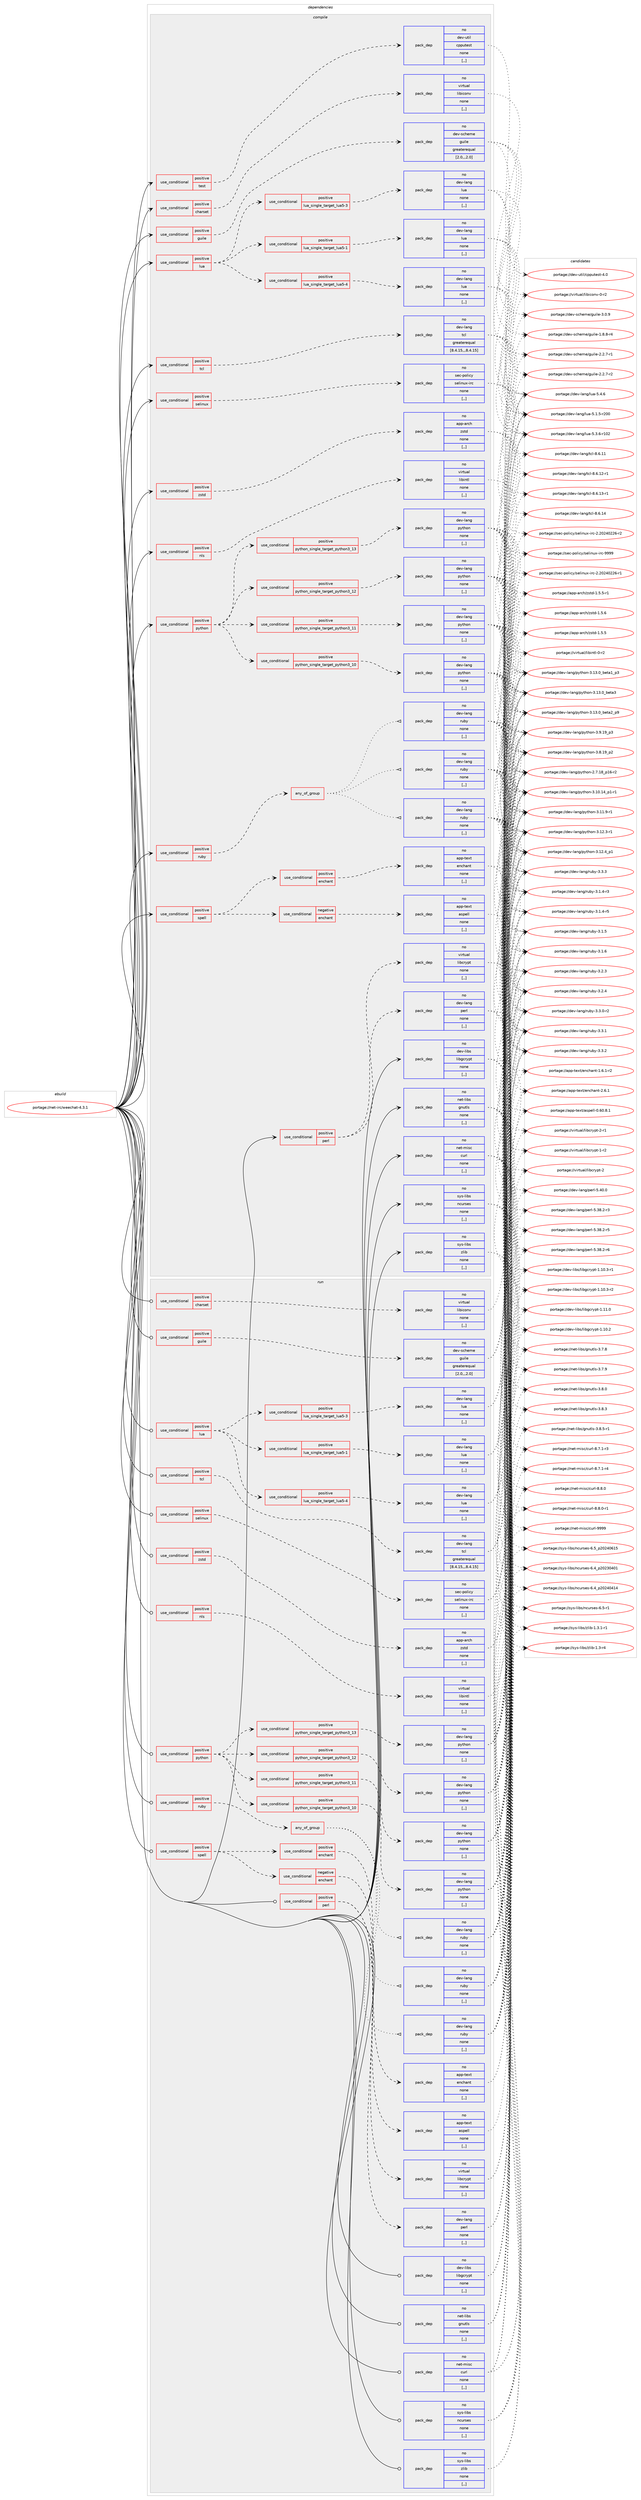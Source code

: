 digraph prolog {

# *************
# Graph options
# *************

newrank=true;
concentrate=true;
compound=true;
graph [rankdir=LR,fontname=Helvetica,fontsize=10,ranksep=1.5];#, ranksep=2.5, nodesep=0.2];
edge  [arrowhead=vee];
node  [fontname=Helvetica,fontsize=10];

# **********
# The ebuild
# **********

subgraph cluster_leftcol {
color=gray;
label=<<i>ebuild</i>>;
id [label="portage://net-irc/weechat-4.3.1", color=red, width=4, href="../net-irc/weechat-4.3.1.svg"];
}

# ****************
# The dependencies
# ****************

subgraph cluster_midcol {
color=gray;
label=<<i>dependencies</i>>;
subgraph cluster_compile {
fillcolor="#eeeeee";
style=filled;
label=<<i>compile</i>>;
subgraph cond90523 {
dependency348495 [label=<<TABLE BORDER="0" CELLBORDER="1" CELLSPACING="0" CELLPADDING="4"><TR><TD ROWSPAN="3" CELLPADDING="10">use_conditional</TD></TR><TR><TD>positive</TD></TR><TR><TD>charset</TD></TR></TABLE>>, shape=none, color=red];
subgraph pack255391 {
dependency348496 [label=<<TABLE BORDER="0" CELLBORDER="1" CELLSPACING="0" CELLPADDING="4" WIDTH="220"><TR><TD ROWSPAN="6" CELLPADDING="30">pack_dep</TD></TR><TR><TD WIDTH="110">no</TD></TR><TR><TD>virtual</TD></TR><TR><TD>libiconv</TD></TR><TR><TD>none</TD></TR><TR><TD>[,,]</TD></TR></TABLE>>, shape=none, color=blue];
}
dependency348495:e -> dependency348496:w [weight=20,style="dashed",arrowhead="vee"];
}
id:e -> dependency348495:w [weight=20,style="solid",arrowhead="vee"];
subgraph cond90524 {
dependency348497 [label=<<TABLE BORDER="0" CELLBORDER="1" CELLSPACING="0" CELLPADDING="4"><TR><TD ROWSPAN="3" CELLPADDING="10">use_conditional</TD></TR><TR><TD>positive</TD></TR><TR><TD>guile</TD></TR></TABLE>>, shape=none, color=red];
subgraph pack255392 {
dependency348498 [label=<<TABLE BORDER="0" CELLBORDER="1" CELLSPACING="0" CELLPADDING="4" WIDTH="220"><TR><TD ROWSPAN="6" CELLPADDING="30">pack_dep</TD></TR><TR><TD WIDTH="110">no</TD></TR><TR><TD>dev-scheme</TD></TR><TR><TD>guile</TD></TR><TR><TD>greaterequal</TD></TR><TR><TD>[2.0,,,2.0]</TD></TR></TABLE>>, shape=none, color=blue];
}
dependency348497:e -> dependency348498:w [weight=20,style="dashed",arrowhead="vee"];
}
id:e -> dependency348497:w [weight=20,style="solid",arrowhead="vee"];
subgraph cond90525 {
dependency348499 [label=<<TABLE BORDER="0" CELLBORDER="1" CELLSPACING="0" CELLPADDING="4"><TR><TD ROWSPAN="3" CELLPADDING="10">use_conditional</TD></TR><TR><TD>positive</TD></TR><TR><TD>lua</TD></TR></TABLE>>, shape=none, color=red];
subgraph cond90526 {
dependency348500 [label=<<TABLE BORDER="0" CELLBORDER="1" CELLSPACING="0" CELLPADDING="4"><TR><TD ROWSPAN="3" CELLPADDING="10">use_conditional</TD></TR><TR><TD>positive</TD></TR><TR><TD>lua_single_target_lua5-1</TD></TR></TABLE>>, shape=none, color=red];
subgraph pack255393 {
dependency348501 [label=<<TABLE BORDER="0" CELLBORDER="1" CELLSPACING="0" CELLPADDING="4" WIDTH="220"><TR><TD ROWSPAN="6" CELLPADDING="30">pack_dep</TD></TR><TR><TD WIDTH="110">no</TD></TR><TR><TD>dev-lang</TD></TR><TR><TD>lua</TD></TR><TR><TD>none</TD></TR><TR><TD>[,,]</TD></TR></TABLE>>, shape=none, color=blue];
}
dependency348500:e -> dependency348501:w [weight=20,style="dashed",arrowhead="vee"];
}
dependency348499:e -> dependency348500:w [weight=20,style="dashed",arrowhead="vee"];
subgraph cond90527 {
dependency348502 [label=<<TABLE BORDER="0" CELLBORDER="1" CELLSPACING="0" CELLPADDING="4"><TR><TD ROWSPAN="3" CELLPADDING="10">use_conditional</TD></TR><TR><TD>positive</TD></TR><TR><TD>lua_single_target_lua5-3</TD></TR></TABLE>>, shape=none, color=red];
subgraph pack255394 {
dependency348503 [label=<<TABLE BORDER="0" CELLBORDER="1" CELLSPACING="0" CELLPADDING="4" WIDTH="220"><TR><TD ROWSPAN="6" CELLPADDING="30">pack_dep</TD></TR><TR><TD WIDTH="110">no</TD></TR><TR><TD>dev-lang</TD></TR><TR><TD>lua</TD></TR><TR><TD>none</TD></TR><TR><TD>[,,]</TD></TR></TABLE>>, shape=none, color=blue];
}
dependency348502:e -> dependency348503:w [weight=20,style="dashed",arrowhead="vee"];
}
dependency348499:e -> dependency348502:w [weight=20,style="dashed",arrowhead="vee"];
subgraph cond90528 {
dependency348504 [label=<<TABLE BORDER="0" CELLBORDER="1" CELLSPACING="0" CELLPADDING="4"><TR><TD ROWSPAN="3" CELLPADDING="10">use_conditional</TD></TR><TR><TD>positive</TD></TR><TR><TD>lua_single_target_lua5-4</TD></TR></TABLE>>, shape=none, color=red];
subgraph pack255395 {
dependency348505 [label=<<TABLE BORDER="0" CELLBORDER="1" CELLSPACING="0" CELLPADDING="4" WIDTH="220"><TR><TD ROWSPAN="6" CELLPADDING="30">pack_dep</TD></TR><TR><TD WIDTH="110">no</TD></TR><TR><TD>dev-lang</TD></TR><TR><TD>lua</TD></TR><TR><TD>none</TD></TR><TR><TD>[,,]</TD></TR></TABLE>>, shape=none, color=blue];
}
dependency348504:e -> dependency348505:w [weight=20,style="dashed",arrowhead="vee"];
}
dependency348499:e -> dependency348504:w [weight=20,style="dashed",arrowhead="vee"];
}
id:e -> dependency348499:w [weight=20,style="solid",arrowhead="vee"];
subgraph cond90529 {
dependency348506 [label=<<TABLE BORDER="0" CELLBORDER="1" CELLSPACING="0" CELLPADDING="4"><TR><TD ROWSPAN="3" CELLPADDING="10">use_conditional</TD></TR><TR><TD>positive</TD></TR><TR><TD>nls</TD></TR></TABLE>>, shape=none, color=red];
subgraph pack255396 {
dependency348507 [label=<<TABLE BORDER="0" CELLBORDER="1" CELLSPACING="0" CELLPADDING="4" WIDTH="220"><TR><TD ROWSPAN="6" CELLPADDING="30">pack_dep</TD></TR><TR><TD WIDTH="110">no</TD></TR><TR><TD>virtual</TD></TR><TR><TD>libintl</TD></TR><TR><TD>none</TD></TR><TR><TD>[,,]</TD></TR></TABLE>>, shape=none, color=blue];
}
dependency348506:e -> dependency348507:w [weight=20,style="dashed",arrowhead="vee"];
}
id:e -> dependency348506:w [weight=20,style="solid",arrowhead="vee"];
subgraph cond90530 {
dependency348508 [label=<<TABLE BORDER="0" CELLBORDER="1" CELLSPACING="0" CELLPADDING="4"><TR><TD ROWSPAN="3" CELLPADDING="10">use_conditional</TD></TR><TR><TD>positive</TD></TR><TR><TD>perl</TD></TR></TABLE>>, shape=none, color=red];
subgraph pack255397 {
dependency348509 [label=<<TABLE BORDER="0" CELLBORDER="1" CELLSPACING="0" CELLPADDING="4" WIDTH="220"><TR><TD ROWSPAN="6" CELLPADDING="30">pack_dep</TD></TR><TR><TD WIDTH="110">no</TD></TR><TR><TD>dev-lang</TD></TR><TR><TD>perl</TD></TR><TR><TD>none</TD></TR><TR><TD>[,,]</TD></TR></TABLE>>, shape=none, color=blue];
}
dependency348508:e -> dependency348509:w [weight=20,style="dashed",arrowhead="vee"];
subgraph pack255398 {
dependency348510 [label=<<TABLE BORDER="0" CELLBORDER="1" CELLSPACING="0" CELLPADDING="4" WIDTH="220"><TR><TD ROWSPAN="6" CELLPADDING="30">pack_dep</TD></TR><TR><TD WIDTH="110">no</TD></TR><TR><TD>virtual</TD></TR><TR><TD>libcrypt</TD></TR><TR><TD>none</TD></TR><TR><TD>[,,]</TD></TR></TABLE>>, shape=none, color=blue];
}
dependency348508:e -> dependency348510:w [weight=20,style="dashed",arrowhead="vee"];
}
id:e -> dependency348508:w [weight=20,style="solid",arrowhead="vee"];
subgraph cond90531 {
dependency348511 [label=<<TABLE BORDER="0" CELLBORDER="1" CELLSPACING="0" CELLPADDING="4"><TR><TD ROWSPAN="3" CELLPADDING="10">use_conditional</TD></TR><TR><TD>positive</TD></TR><TR><TD>python</TD></TR></TABLE>>, shape=none, color=red];
subgraph cond90532 {
dependency348512 [label=<<TABLE BORDER="0" CELLBORDER="1" CELLSPACING="0" CELLPADDING="4"><TR><TD ROWSPAN="3" CELLPADDING="10">use_conditional</TD></TR><TR><TD>positive</TD></TR><TR><TD>python_single_target_python3_10</TD></TR></TABLE>>, shape=none, color=red];
subgraph pack255399 {
dependency348513 [label=<<TABLE BORDER="0" CELLBORDER="1" CELLSPACING="0" CELLPADDING="4" WIDTH="220"><TR><TD ROWSPAN="6" CELLPADDING="30">pack_dep</TD></TR><TR><TD WIDTH="110">no</TD></TR><TR><TD>dev-lang</TD></TR><TR><TD>python</TD></TR><TR><TD>none</TD></TR><TR><TD>[,,]</TD></TR></TABLE>>, shape=none, color=blue];
}
dependency348512:e -> dependency348513:w [weight=20,style="dashed",arrowhead="vee"];
}
dependency348511:e -> dependency348512:w [weight=20,style="dashed",arrowhead="vee"];
subgraph cond90533 {
dependency348514 [label=<<TABLE BORDER="0" CELLBORDER="1" CELLSPACING="0" CELLPADDING="4"><TR><TD ROWSPAN="3" CELLPADDING="10">use_conditional</TD></TR><TR><TD>positive</TD></TR><TR><TD>python_single_target_python3_11</TD></TR></TABLE>>, shape=none, color=red];
subgraph pack255400 {
dependency348515 [label=<<TABLE BORDER="0" CELLBORDER="1" CELLSPACING="0" CELLPADDING="4" WIDTH="220"><TR><TD ROWSPAN="6" CELLPADDING="30">pack_dep</TD></TR><TR><TD WIDTH="110">no</TD></TR><TR><TD>dev-lang</TD></TR><TR><TD>python</TD></TR><TR><TD>none</TD></TR><TR><TD>[,,]</TD></TR></TABLE>>, shape=none, color=blue];
}
dependency348514:e -> dependency348515:w [weight=20,style="dashed",arrowhead="vee"];
}
dependency348511:e -> dependency348514:w [weight=20,style="dashed",arrowhead="vee"];
subgraph cond90534 {
dependency348516 [label=<<TABLE BORDER="0" CELLBORDER="1" CELLSPACING="0" CELLPADDING="4"><TR><TD ROWSPAN="3" CELLPADDING="10">use_conditional</TD></TR><TR><TD>positive</TD></TR><TR><TD>python_single_target_python3_12</TD></TR></TABLE>>, shape=none, color=red];
subgraph pack255401 {
dependency348517 [label=<<TABLE BORDER="0" CELLBORDER="1" CELLSPACING="0" CELLPADDING="4" WIDTH="220"><TR><TD ROWSPAN="6" CELLPADDING="30">pack_dep</TD></TR><TR><TD WIDTH="110">no</TD></TR><TR><TD>dev-lang</TD></TR><TR><TD>python</TD></TR><TR><TD>none</TD></TR><TR><TD>[,,]</TD></TR></TABLE>>, shape=none, color=blue];
}
dependency348516:e -> dependency348517:w [weight=20,style="dashed",arrowhead="vee"];
}
dependency348511:e -> dependency348516:w [weight=20,style="dashed",arrowhead="vee"];
subgraph cond90535 {
dependency348518 [label=<<TABLE BORDER="0" CELLBORDER="1" CELLSPACING="0" CELLPADDING="4"><TR><TD ROWSPAN="3" CELLPADDING="10">use_conditional</TD></TR><TR><TD>positive</TD></TR><TR><TD>python_single_target_python3_13</TD></TR></TABLE>>, shape=none, color=red];
subgraph pack255402 {
dependency348519 [label=<<TABLE BORDER="0" CELLBORDER="1" CELLSPACING="0" CELLPADDING="4" WIDTH="220"><TR><TD ROWSPAN="6" CELLPADDING="30">pack_dep</TD></TR><TR><TD WIDTH="110">no</TD></TR><TR><TD>dev-lang</TD></TR><TR><TD>python</TD></TR><TR><TD>none</TD></TR><TR><TD>[,,]</TD></TR></TABLE>>, shape=none, color=blue];
}
dependency348518:e -> dependency348519:w [weight=20,style="dashed",arrowhead="vee"];
}
dependency348511:e -> dependency348518:w [weight=20,style="dashed",arrowhead="vee"];
}
id:e -> dependency348511:w [weight=20,style="solid",arrowhead="vee"];
subgraph cond90536 {
dependency348520 [label=<<TABLE BORDER="0" CELLBORDER="1" CELLSPACING="0" CELLPADDING="4"><TR><TD ROWSPAN="3" CELLPADDING="10">use_conditional</TD></TR><TR><TD>positive</TD></TR><TR><TD>ruby</TD></TR></TABLE>>, shape=none, color=red];
subgraph any2404 {
dependency348521 [label=<<TABLE BORDER="0" CELLBORDER="1" CELLSPACING="0" CELLPADDING="4"><TR><TD CELLPADDING="10">any_of_group</TD></TR></TABLE>>, shape=none, color=red];subgraph pack255403 {
dependency348522 [label=<<TABLE BORDER="0" CELLBORDER="1" CELLSPACING="0" CELLPADDING="4" WIDTH="220"><TR><TD ROWSPAN="6" CELLPADDING="30">pack_dep</TD></TR><TR><TD WIDTH="110">no</TD></TR><TR><TD>dev-lang</TD></TR><TR><TD>ruby</TD></TR><TR><TD>none</TD></TR><TR><TD>[,,]</TD></TR></TABLE>>, shape=none, color=blue];
}
dependency348521:e -> dependency348522:w [weight=20,style="dotted",arrowhead="oinv"];
subgraph pack255404 {
dependency348523 [label=<<TABLE BORDER="0" CELLBORDER="1" CELLSPACING="0" CELLPADDING="4" WIDTH="220"><TR><TD ROWSPAN="6" CELLPADDING="30">pack_dep</TD></TR><TR><TD WIDTH="110">no</TD></TR><TR><TD>dev-lang</TD></TR><TR><TD>ruby</TD></TR><TR><TD>none</TD></TR><TR><TD>[,,]</TD></TR></TABLE>>, shape=none, color=blue];
}
dependency348521:e -> dependency348523:w [weight=20,style="dotted",arrowhead="oinv"];
subgraph pack255405 {
dependency348524 [label=<<TABLE BORDER="0" CELLBORDER="1" CELLSPACING="0" CELLPADDING="4" WIDTH="220"><TR><TD ROWSPAN="6" CELLPADDING="30">pack_dep</TD></TR><TR><TD WIDTH="110">no</TD></TR><TR><TD>dev-lang</TD></TR><TR><TD>ruby</TD></TR><TR><TD>none</TD></TR><TR><TD>[,,]</TD></TR></TABLE>>, shape=none, color=blue];
}
dependency348521:e -> dependency348524:w [weight=20,style="dotted",arrowhead="oinv"];
}
dependency348520:e -> dependency348521:w [weight=20,style="dashed",arrowhead="vee"];
}
id:e -> dependency348520:w [weight=20,style="solid",arrowhead="vee"];
subgraph cond90537 {
dependency348525 [label=<<TABLE BORDER="0" CELLBORDER="1" CELLSPACING="0" CELLPADDING="4"><TR><TD ROWSPAN="3" CELLPADDING="10">use_conditional</TD></TR><TR><TD>positive</TD></TR><TR><TD>selinux</TD></TR></TABLE>>, shape=none, color=red];
subgraph pack255406 {
dependency348526 [label=<<TABLE BORDER="0" CELLBORDER="1" CELLSPACING="0" CELLPADDING="4" WIDTH="220"><TR><TD ROWSPAN="6" CELLPADDING="30">pack_dep</TD></TR><TR><TD WIDTH="110">no</TD></TR><TR><TD>sec-policy</TD></TR><TR><TD>selinux-irc</TD></TR><TR><TD>none</TD></TR><TR><TD>[,,]</TD></TR></TABLE>>, shape=none, color=blue];
}
dependency348525:e -> dependency348526:w [weight=20,style="dashed",arrowhead="vee"];
}
id:e -> dependency348525:w [weight=20,style="solid",arrowhead="vee"];
subgraph cond90538 {
dependency348527 [label=<<TABLE BORDER="0" CELLBORDER="1" CELLSPACING="0" CELLPADDING="4"><TR><TD ROWSPAN="3" CELLPADDING="10">use_conditional</TD></TR><TR><TD>positive</TD></TR><TR><TD>spell</TD></TR></TABLE>>, shape=none, color=red];
subgraph cond90539 {
dependency348528 [label=<<TABLE BORDER="0" CELLBORDER="1" CELLSPACING="0" CELLPADDING="4"><TR><TD ROWSPAN="3" CELLPADDING="10">use_conditional</TD></TR><TR><TD>positive</TD></TR><TR><TD>enchant</TD></TR></TABLE>>, shape=none, color=red];
subgraph pack255407 {
dependency348529 [label=<<TABLE BORDER="0" CELLBORDER="1" CELLSPACING="0" CELLPADDING="4" WIDTH="220"><TR><TD ROWSPAN="6" CELLPADDING="30">pack_dep</TD></TR><TR><TD WIDTH="110">no</TD></TR><TR><TD>app-text</TD></TR><TR><TD>enchant</TD></TR><TR><TD>none</TD></TR><TR><TD>[,,]</TD></TR></TABLE>>, shape=none, color=blue];
}
dependency348528:e -> dependency348529:w [weight=20,style="dashed",arrowhead="vee"];
}
dependency348527:e -> dependency348528:w [weight=20,style="dashed",arrowhead="vee"];
subgraph cond90540 {
dependency348530 [label=<<TABLE BORDER="0" CELLBORDER="1" CELLSPACING="0" CELLPADDING="4"><TR><TD ROWSPAN="3" CELLPADDING="10">use_conditional</TD></TR><TR><TD>negative</TD></TR><TR><TD>enchant</TD></TR></TABLE>>, shape=none, color=red];
subgraph pack255408 {
dependency348531 [label=<<TABLE BORDER="0" CELLBORDER="1" CELLSPACING="0" CELLPADDING="4" WIDTH="220"><TR><TD ROWSPAN="6" CELLPADDING="30">pack_dep</TD></TR><TR><TD WIDTH="110">no</TD></TR><TR><TD>app-text</TD></TR><TR><TD>aspell</TD></TR><TR><TD>none</TD></TR><TR><TD>[,,]</TD></TR></TABLE>>, shape=none, color=blue];
}
dependency348530:e -> dependency348531:w [weight=20,style="dashed",arrowhead="vee"];
}
dependency348527:e -> dependency348530:w [weight=20,style="dashed",arrowhead="vee"];
}
id:e -> dependency348527:w [weight=20,style="solid",arrowhead="vee"];
subgraph cond90541 {
dependency348532 [label=<<TABLE BORDER="0" CELLBORDER="1" CELLSPACING="0" CELLPADDING="4"><TR><TD ROWSPAN="3" CELLPADDING="10">use_conditional</TD></TR><TR><TD>positive</TD></TR><TR><TD>tcl</TD></TR></TABLE>>, shape=none, color=red];
subgraph pack255409 {
dependency348533 [label=<<TABLE BORDER="0" CELLBORDER="1" CELLSPACING="0" CELLPADDING="4" WIDTH="220"><TR><TD ROWSPAN="6" CELLPADDING="30">pack_dep</TD></TR><TR><TD WIDTH="110">no</TD></TR><TR><TD>dev-lang</TD></TR><TR><TD>tcl</TD></TR><TR><TD>greaterequal</TD></TR><TR><TD>[8.4.15,,,8.4.15]</TD></TR></TABLE>>, shape=none, color=blue];
}
dependency348532:e -> dependency348533:w [weight=20,style="dashed",arrowhead="vee"];
}
id:e -> dependency348532:w [weight=20,style="solid",arrowhead="vee"];
subgraph cond90542 {
dependency348534 [label=<<TABLE BORDER="0" CELLBORDER="1" CELLSPACING="0" CELLPADDING="4"><TR><TD ROWSPAN="3" CELLPADDING="10">use_conditional</TD></TR><TR><TD>positive</TD></TR><TR><TD>test</TD></TR></TABLE>>, shape=none, color=red];
subgraph pack255410 {
dependency348535 [label=<<TABLE BORDER="0" CELLBORDER="1" CELLSPACING="0" CELLPADDING="4" WIDTH="220"><TR><TD ROWSPAN="6" CELLPADDING="30">pack_dep</TD></TR><TR><TD WIDTH="110">no</TD></TR><TR><TD>dev-util</TD></TR><TR><TD>cpputest</TD></TR><TR><TD>none</TD></TR><TR><TD>[,,]</TD></TR></TABLE>>, shape=none, color=blue];
}
dependency348534:e -> dependency348535:w [weight=20,style="dashed",arrowhead="vee"];
}
id:e -> dependency348534:w [weight=20,style="solid",arrowhead="vee"];
subgraph cond90543 {
dependency348536 [label=<<TABLE BORDER="0" CELLBORDER="1" CELLSPACING="0" CELLPADDING="4"><TR><TD ROWSPAN="3" CELLPADDING="10">use_conditional</TD></TR><TR><TD>positive</TD></TR><TR><TD>zstd</TD></TR></TABLE>>, shape=none, color=red];
subgraph pack255411 {
dependency348537 [label=<<TABLE BORDER="0" CELLBORDER="1" CELLSPACING="0" CELLPADDING="4" WIDTH="220"><TR><TD ROWSPAN="6" CELLPADDING="30">pack_dep</TD></TR><TR><TD WIDTH="110">no</TD></TR><TR><TD>app-arch</TD></TR><TR><TD>zstd</TD></TR><TR><TD>none</TD></TR><TR><TD>[,,]</TD></TR></TABLE>>, shape=none, color=blue];
}
dependency348536:e -> dependency348537:w [weight=20,style="dashed",arrowhead="vee"];
}
id:e -> dependency348536:w [weight=20,style="solid",arrowhead="vee"];
subgraph pack255412 {
dependency348538 [label=<<TABLE BORDER="0" CELLBORDER="1" CELLSPACING="0" CELLPADDING="4" WIDTH="220"><TR><TD ROWSPAN="6" CELLPADDING="30">pack_dep</TD></TR><TR><TD WIDTH="110">no</TD></TR><TR><TD>dev-libs</TD></TR><TR><TD>libgcrypt</TD></TR><TR><TD>none</TD></TR><TR><TD>[,,]</TD></TR></TABLE>>, shape=none, color=blue];
}
id:e -> dependency348538:w [weight=20,style="solid",arrowhead="vee"];
subgraph pack255413 {
dependency348539 [label=<<TABLE BORDER="0" CELLBORDER="1" CELLSPACING="0" CELLPADDING="4" WIDTH="220"><TR><TD ROWSPAN="6" CELLPADDING="30">pack_dep</TD></TR><TR><TD WIDTH="110">no</TD></TR><TR><TD>net-libs</TD></TR><TR><TD>gnutls</TD></TR><TR><TD>none</TD></TR><TR><TD>[,,]</TD></TR></TABLE>>, shape=none, color=blue];
}
id:e -> dependency348539:w [weight=20,style="solid",arrowhead="vee"];
subgraph pack255414 {
dependency348540 [label=<<TABLE BORDER="0" CELLBORDER="1" CELLSPACING="0" CELLPADDING="4" WIDTH="220"><TR><TD ROWSPAN="6" CELLPADDING="30">pack_dep</TD></TR><TR><TD WIDTH="110">no</TD></TR><TR><TD>net-misc</TD></TR><TR><TD>curl</TD></TR><TR><TD>none</TD></TR><TR><TD>[,,]</TD></TR></TABLE>>, shape=none, color=blue];
}
id:e -> dependency348540:w [weight=20,style="solid",arrowhead="vee"];
subgraph pack255415 {
dependency348541 [label=<<TABLE BORDER="0" CELLBORDER="1" CELLSPACING="0" CELLPADDING="4" WIDTH="220"><TR><TD ROWSPAN="6" CELLPADDING="30">pack_dep</TD></TR><TR><TD WIDTH="110">no</TD></TR><TR><TD>sys-libs</TD></TR><TR><TD>ncurses</TD></TR><TR><TD>none</TD></TR><TR><TD>[,,]</TD></TR></TABLE>>, shape=none, color=blue];
}
id:e -> dependency348541:w [weight=20,style="solid",arrowhead="vee"];
subgraph pack255416 {
dependency348542 [label=<<TABLE BORDER="0" CELLBORDER="1" CELLSPACING="0" CELLPADDING="4" WIDTH="220"><TR><TD ROWSPAN="6" CELLPADDING="30">pack_dep</TD></TR><TR><TD WIDTH="110">no</TD></TR><TR><TD>sys-libs</TD></TR><TR><TD>zlib</TD></TR><TR><TD>none</TD></TR><TR><TD>[,,]</TD></TR></TABLE>>, shape=none, color=blue];
}
id:e -> dependency348542:w [weight=20,style="solid",arrowhead="vee"];
}
subgraph cluster_compileandrun {
fillcolor="#eeeeee";
style=filled;
label=<<i>compile and run</i>>;
}
subgraph cluster_run {
fillcolor="#eeeeee";
style=filled;
label=<<i>run</i>>;
subgraph cond90544 {
dependency348543 [label=<<TABLE BORDER="0" CELLBORDER="1" CELLSPACING="0" CELLPADDING="4"><TR><TD ROWSPAN="3" CELLPADDING="10">use_conditional</TD></TR><TR><TD>positive</TD></TR><TR><TD>charset</TD></TR></TABLE>>, shape=none, color=red];
subgraph pack255417 {
dependency348544 [label=<<TABLE BORDER="0" CELLBORDER="1" CELLSPACING="0" CELLPADDING="4" WIDTH="220"><TR><TD ROWSPAN="6" CELLPADDING="30">pack_dep</TD></TR><TR><TD WIDTH="110">no</TD></TR><TR><TD>virtual</TD></TR><TR><TD>libiconv</TD></TR><TR><TD>none</TD></TR><TR><TD>[,,]</TD></TR></TABLE>>, shape=none, color=blue];
}
dependency348543:e -> dependency348544:w [weight=20,style="dashed",arrowhead="vee"];
}
id:e -> dependency348543:w [weight=20,style="solid",arrowhead="odot"];
subgraph cond90545 {
dependency348545 [label=<<TABLE BORDER="0" CELLBORDER="1" CELLSPACING="0" CELLPADDING="4"><TR><TD ROWSPAN="3" CELLPADDING="10">use_conditional</TD></TR><TR><TD>positive</TD></TR><TR><TD>guile</TD></TR></TABLE>>, shape=none, color=red];
subgraph pack255418 {
dependency348546 [label=<<TABLE BORDER="0" CELLBORDER="1" CELLSPACING="0" CELLPADDING="4" WIDTH="220"><TR><TD ROWSPAN="6" CELLPADDING="30">pack_dep</TD></TR><TR><TD WIDTH="110">no</TD></TR><TR><TD>dev-scheme</TD></TR><TR><TD>guile</TD></TR><TR><TD>greaterequal</TD></TR><TR><TD>[2.0,,,2.0]</TD></TR></TABLE>>, shape=none, color=blue];
}
dependency348545:e -> dependency348546:w [weight=20,style="dashed",arrowhead="vee"];
}
id:e -> dependency348545:w [weight=20,style="solid",arrowhead="odot"];
subgraph cond90546 {
dependency348547 [label=<<TABLE BORDER="0" CELLBORDER="1" CELLSPACING="0" CELLPADDING="4"><TR><TD ROWSPAN="3" CELLPADDING="10">use_conditional</TD></TR><TR><TD>positive</TD></TR><TR><TD>lua</TD></TR></TABLE>>, shape=none, color=red];
subgraph cond90547 {
dependency348548 [label=<<TABLE BORDER="0" CELLBORDER="1" CELLSPACING="0" CELLPADDING="4"><TR><TD ROWSPAN="3" CELLPADDING="10">use_conditional</TD></TR><TR><TD>positive</TD></TR><TR><TD>lua_single_target_lua5-1</TD></TR></TABLE>>, shape=none, color=red];
subgraph pack255419 {
dependency348549 [label=<<TABLE BORDER="0" CELLBORDER="1" CELLSPACING="0" CELLPADDING="4" WIDTH="220"><TR><TD ROWSPAN="6" CELLPADDING="30">pack_dep</TD></TR><TR><TD WIDTH="110">no</TD></TR><TR><TD>dev-lang</TD></TR><TR><TD>lua</TD></TR><TR><TD>none</TD></TR><TR><TD>[,,]</TD></TR></TABLE>>, shape=none, color=blue];
}
dependency348548:e -> dependency348549:w [weight=20,style="dashed",arrowhead="vee"];
}
dependency348547:e -> dependency348548:w [weight=20,style="dashed",arrowhead="vee"];
subgraph cond90548 {
dependency348550 [label=<<TABLE BORDER="0" CELLBORDER="1" CELLSPACING="0" CELLPADDING="4"><TR><TD ROWSPAN="3" CELLPADDING="10">use_conditional</TD></TR><TR><TD>positive</TD></TR><TR><TD>lua_single_target_lua5-3</TD></TR></TABLE>>, shape=none, color=red];
subgraph pack255420 {
dependency348551 [label=<<TABLE BORDER="0" CELLBORDER="1" CELLSPACING="0" CELLPADDING="4" WIDTH="220"><TR><TD ROWSPAN="6" CELLPADDING="30">pack_dep</TD></TR><TR><TD WIDTH="110">no</TD></TR><TR><TD>dev-lang</TD></TR><TR><TD>lua</TD></TR><TR><TD>none</TD></TR><TR><TD>[,,]</TD></TR></TABLE>>, shape=none, color=blue];
}
dependency348550:e -> dependency348551:w [weight=20,style="dashed",arrowhead="vee"];
}
dependency348547:e -> dependency348550:w [weight=20,style="dashed",arrowhead="vee"];
subgraph cond90549 {
dependency348552 [label=<<TABLE BORDER="0" CELLBORDER="1" CELLSPACING="0" CELLPADDING="4"><TR><TD ROWSPAN="3" CELLPADDING="10">use_conditional</TD></TR><TR><TD>positive</TD></TR><TR><TD>lua_single_target_lua5-4</TD></TR></TABLE>>, shape=none, color=red];
subgraph pack255421 {
dependency348553 [label=<<TABLE BORDER="0" CELLBORDER="1" CELLSPACING="0" CELLPADDING="4" WIDTH="220"><TR><TD ROWSPAN="6" CELLPADDING="30">pack_dep</TD></TR><TR><TD WIDTH="110">no</TD></TR><TR><TD>dev-lang</TD></TR><TR><TD>lua</TD></TR><TR><TD>none</TD></TR><TR><TD>[,,]</TD></TR></TABLE>>, shape=none, color=blue];
}
dependency348552:e -> dependency348553:w [weight=20,style="dashed",arrowhead="vee"];
}
dependency348547:e -> dependency348552:w [weight=20,style="dashed",arrowhead="vee"];
}
id:e -> dependency348547:w [weight=20,style="solid",arrowhead="odot"];
subgraph cond90550 {
dependency348554 [label=<<TABLE BORDER="0" CELLBORDER="1" CELLSPACING="0" CELLPADDING="4"><TR><TD ROWSPAN="3" CELLPADDING="10">use_conditional</TD></TR><TR><TD>positive</TD></TR><TR><TD>nls</TD></TR></TABLE>>, shape=none, color=red];
subgraph pack255422 {
dependency348555 [label=<<TABLE BORDER="0" CELLBORDER="1" CELLSPACING="0" CELLPADDING="4" WIDTH="220"><TR><TD ROWSPAN="6" CELLPADDING="30">pack_dep</TD></TR><TR><TD WIDTH="110">no</TD></TR><TR><TD>virtual</TD></TR><TR><TD>libintl</TD></TR><TR><TD>none</TD></TR><TR><TD>[,,]</TD></TR></TABLE>>, shape=none, color=blue];
}
dependency348554:e -> dependency348555:w [weight=20,style="dashed",arrowhead="vee"];
}
id:e -> dependency348554:w [weight=20,style="solid",arrowhead="odot"];
subgraph cond90551 {
dependency348556 [label=<<TABLE BORDER="0" CELLBORDER="1" CELLSPACING="0" CELLPADDING="4"><TR><TD ROWSPAN="3" CELLPADDING="10">use_conditional</TD></TR><TR><TD>positive</TD></TR><TR><TD>perl</TD></TR></TABLE>>, shape=none, color=red];
subgraph pack255423 {
dependency348557 [label=<<TABLE BORDER="0" CELLBORDER="1" CELLSPACING="0" CELLPADDING="4" WIDTH="220"><TR><TD ROWSPAN="6" CELLPADDING="30">pack_dep</TD></TR><TR><TD WIDTH="110">no</TD></TR><TR><TD>dev-lang</TD></TR><TR><TD>perl</TD></TR><TR><TD>none</TD></TR><TR><TD>[,,]</TD></TR></TABLE>>, shape=none, color=blue];
}
dependency348556:e -> dependency348557:w [weight=20,style="dashed",arrowhead="vee"];
subgraph pack255424 {
dependency348558 [label=<<TABLE BORDER="0" CELLBORDER="1" CELLSPACING="0" CELLPADDING="4" WIDTH="220"><TR><TD ROWSPAN="6" CELLPADDING="30">pack_dep</TD></TR><TR><TD WIDTH="110">no</TD></TR><TR><TD>virtual</TD></TR><TR><TD>libcrypt</TD></TR><TR><TD>none</TD></TR><TR><TD>[,,]</TD></TR></TABLE>>, shape=none, color=blue];
}
dependency348556:e -> dependency348558:w [weight=20,style="dashed",arrowhead="vee"];
}
id:e -> dependency348556:w [weight=20,style="solid",arrowhead="odot"];
subgraph cond90552 {
dependency348559 [label=<<TABLE BORDER="0" CELLBORDER="1" CELLSPACING="0" CELLPADDING="4"><TR><TD ROWSPAN="3" CELLPADDING="10">use_conditional</TD></TR><TR><TD>positive</TD></TR><TR><TD>python</TD></TR></TABLE>>, shape=none, color=red];
subgraph cond90553 {
dependency348560 [label=<<TABLE BORDER="0" CELLBORDER="1" CELLSPACING="0" CELLPADDING="4"><TR><TD ROWSPAN="3" CELLPADDING="10">use_conditional</TD></TR><TR><TD>positive</TD></TR><TR><TD>python_single_target_python3_10</TD></TR></TABLE>>, shape=none, color=red];
subgraph pack255425 {
dependency348561 [label=<<TABLE BORDER="0" CELLBORDER="1" CELLSPACING="0" CELLPADDING="4" WIDTH="220"><TR><TD ROWSPAN="6" CELLPADDING="30">pack_dep</TD></TR><TR><TD WIDTH="110">no</TD></TR><TR><TD>dev-lang</TD></TR><TR><TD>python</TD></TR><TR><TD>none</TD></TR><TR><TD>[,,]</TD></TR></TABLE>>, shape=none, color=blue];
}
dependency348560:e -> dependency348561:w [weight=20,style="dashed",arrowhead="vee"];
}
dependency348559:e -> dependency348560:w [weight=20,style="dashed",arrowhead="vee"];
subgraph cond90554 {
dependency348562 [label=<<TABLE BORDER="0" CELLBORDER="1" CELLSPACING="0" CELLPADDING="4"><TR><TD ROWSPAN="3" CELLPADDING="10">use_conditional</TD></TR><TR><TD>positive</TD></TR><TR><TD>python_single_target_python3_11</TD></TR></TABLE>>, shape=none, color=red];
subgraph pack255426 {
dependency348563 [label=<<TABLE BORDER="0" CELLBORDER="1" CELLSPACING="0" CELLPADDING="4" WIDTH="220"><TR><TD ROWSPAN="6" CELLPADDING="30">pack_dep</TD></TR><TR><TD WIDTH="110">no</TD></TR><TR><TD>dev-lang</TD></TR><TR><TD>python</TD></TR><TR><TD>none</TD></TR><TR><TD>[,,]</TD></TR></TABLE>>, shape=none, color=blue];
}
dependency348562:e -> dependency348563:w [weight=20,style="dashed",arrowhead="vee"];
}
dependency348559:e -> dependency348562:w [weight=20,style="dashed",arrowhead="vee"];
subgraph cond90555 {
dependency348564 [label=<<TABLE BORDER="0" CELLBORDER="1" CELLSPACING="0" CELLPADDING="4"><TR><TD ROWSPAN="3" CELLPADDING="10">use_conditional</TD></TR><TR><TD>positive</TD></TR><TR><TD>python_single_target_python3_12</TD></TR></TABLE>>, shape=none, color=red];
subgraph pack255427 {
dependency348565 [label=<<TABLE BORDER="0" CELLBORDER="1" CELLSPACING="0" CELLPADDING="4" WIDTH="220"><TR><TD ROWSPAN="6" CELLPADDING="30">pack_dep</TD></TR><TR><TD WIDTH="110">no</TD></TR><TR><TD>dev-lang</TD></TR><TR><TD>python</TD></TR><TR><TD>none</TD></TR><TR><TD>[,,]</TD></TR></TABLE>>, shape=none, color=blue];
}
dependency348564:e -> dependency348565:w [weight=20,style="dashed",arrowhead="vee"];
}
dependency348559:e -> dependency348564:w [weight=20,style="dashed",arrowhead="vee"];
subgraph cond90556 {
dependency348566 [label=<<TABLE BORDER="0" CELLBORDER="1" CELLSPACING="0" CELLPADDING="4"><TR><TD ROWSPAN="3" CELLPADDING="10">use_conditional</TD></TR><TR><TD>positive</TD></TR><TR><TD>python_single_target_python3_13</TD></TR></TABLE>>, shape=none, color=red];
subgraph pack255428 {
dependency348567 [label=<<TABLE BORDER="0" CELLBORDER="1" CELLSPACING="0" CELLPADDING="4" WIDTH="220"><TR><TD ROWSPAN="6" CELLPADDING="30">pack_dep</TD></TR><TR><TD WIDTH="110">no</TD></TR><TR><TD>dev-lang</TD></TR><TR><TD>python</TD></TR><TR><TD>none</TD></TR><TR><TD>[,,]</TD></TR></TABLE>>, shape=none, color=blue];
}
dependency348566:e -> dependency348567:w [weight=20,style="dashed",arrowhead="vee"];
}
dependency348559:e -> dependency348566:w [weight=20,style="dashed",arrowhead="vee"];
}
id:e -> dependency348559:w [weight=20,style="solid",arrowhead="odot"];
subgraph cond90557 {
dependency348568 [label=<<TABLE BORDER="0" CELLBORDER="1" CELLSPACING="0" CELLPADDING="4"><TR><TD ROWSPAN="3" CELLPADDING="10">use_conditional</TD></TR><TR><TD>positive</TD></TR><TR><TD>ruby</TD></TR></TABLE>>, shape=none, color=red];
subgraph any2405 {
dependency348569 [label=<<TABLE BORDER="0" CELLBORDER="1" CELLSPACING="0" CELLPADDING="4"><TR><TD CELLPADDING="10">any_of_group</TD></TR></TABLE>>, shape=none, color=red];subgraph pack255429 {
dependency348570 [label=<<TABLE BORDER="0" CELLBORDER="1" CELLSPACING="0" CELLPADDING="4" WIDTH="220"><TR><TD ROWSPAN="6" CELLPADDING="30">pack_dep</TD></TR><TR><TD WIDTH="110">no</TD></TR><TR><TD>dev-lang</TD></TR><TR><TD>ruby</TD></TR><TR><TD>none</TD></TR><TR><TD>[,,]</TD></TR></TABLE>>, shape=none, color=blue];
}
dependency348569:e -> dependency348570:w [weight=20,style="dotted",arrowhead="oinv"];
subgraph pack255430 {
dependency348571 [label=<<TABLE BORDER="0" CELLBORDER="1" CELLSPACING="0" CELLPADDING="4" WIDTH="220"><TR><TD ROWSPAN="6" CELLPADDING="30">pack_dep</TD></TR><TR><TD WIDTH="110">no</TD></TR><TR><TD>dev-lang</TD></TR><TR><TD>ruby</TD></TR><TR><TD>none</TD></TR><TR><TD>[,,]</TD></TR></TABLE>>, shape=none, color=blue];
}
dependency348569:e -> dependency348571:w [weight=20,style="dotted",arrowhead="oinv"];
subgraph pack255431 {
dependency348572 [label=<<TABLE BORDER="0" CELLBORDER="1" CELLSPACING="0" CELLPADDING="4" WIDTH="220"><TR><TD ROWSPAN="6" CELLPADDING="30">pack_dep</TD></TR><TR><TD WIDTH="110">no</TD></TR><TR><TD>dev-lang</TD></TR><TR><TD>ruby</TD></TR><TR><TD>none</TD></TR><TR><TD>[,,]</TD></TR></TABLE>>, shape=none, color=blue];
}
dependency348569:e -> dependency348572:w [weight=20,style="dotted",arrowhead="oinv"];
}
dependency348568:e -> dependency348569:w [weight=20,style="dashed",arrowhead="vee"];
}
id:e -> dependency348568:w [weight=20,style="solid",arrowhead="odot"];
subgraph cond90558 {
dependency348573 [label=<<TABLE BORDER="0" CELLBORDER="1" CELLSPACING="0" CELLPADDING="4"><TR><TD ROWSPAN="3" CELLPADDING="10">use_conditional</TD></TR><TR><TD>positive</TD></TR><TR><TD>selinux</TD></TR></TABLE>>, shape=none, color=red];
subgraph pack255432 {
dependency348574 [label=<<TABLE BORDER="0" CELLBORDER="1" CELLSPACING="0" CELLPADDING="4" WIDTH="220"><TR><TD ROWSPAN="6" CELLPADDING="30">pack_dep</TD></TR><TR><TD WIDTH="110">no</TD></TR><TR><TD>sec-policy</TD></TR><TR><TD>selinux-irc</TD></TR><TR><TD>none</TD></TR><TR><TD>[,,]</TD></TR></TABLE>>, shape=none, color=blue];
}
dependency348573:e -> dependency348574:w [weight=20,style="dashed",arrowhead="vee"];
}
id:e -> dependency348573:w [weight=20,style="solid",arrowhead="odot"];
subgraph cond90559 {
dependency348575 [label=<<TABLE BORDER="0" CELLBORDER="1" CELLSPACING="0" CELLPADDING="4"><TR><TD ROWSPAN="3" CELLPADDING="10">use_conditional</TD></TR><TR><TD>positive</TD></TR><TR><TD>spell</TD></TR></TABLE>>, shape=none, color=red];
subgraph cond90560 {
dependency348576 [label=<<TABLE BORDER="0" CELLBORDER="1" CELLSPACING="0" CELLPADDING="4"><TR><TD ROWSPAN="3" CELLPADDING="10">use_conditional</TD></TR><TR><TD>positive</TD></TR><TR><TD>enchant</TD></TR></TABLE>>, shape=none, color=red];
subgraph pack255433 {
dependency348577 [label=<<TABLE BORDER="0" CELLBORDER="1" CELLSPACING="0" CELLPADDING="4" WIDTH="220"><TR><TD ROWSPAN="6" CELLPADDING="30">pack_dep</TD></TR><TR><TD WIDTH="110">no</TD></TR><TR><TD>app-text</TD></TR><TR><TD>enchant</TD></TR><TR><TD>none</TD></TR><TR><TD>[,,]</TD></TR></TABLE>>, shape=none, color=blue];
}
dependency348576:e -> dependency348577:w [weight=20,style="dashed",arrowhead="vee"];
}
dependency348575:e -> dependency348576:w [weight=20,style="dashed",arrowhead="vee"];
subgraph cond90561 {
dependency348578 [label=<<TABLE BORDER="0" CELLBORDER="1" CELLSPACING="0" CELLPADDING="4"><TR><TD ROWSPAN="3" CELLPADDING="10">use_conditional</TD></TR><TR><TD>negative</TD></TR><TR><TD>enchant</TD></TR></TABLE>>, shape=none, color=red];
subgraph pack255434 {
dependency348579 [label=<<TABLE BORDER="0" CELLBORDER="1" CELLSPACING="0" CELLPADDING="4" WIDTH="220"><TR><TD ROWSPAN="6" CELLPADDING="30">pack_dep</TD></TR><TR><TD WIDTH="110">no</TD></TR><TR><TD>app-text</TD></TR><TR><TD>aspell</TD></TR><TR><TD>none</TD></TR><TR><TD>[,,]</TD></TR></TABLE>>, shape=none, color=blue];
}
dependency348578:e -> dependency348579:w [weight=20,style="dashed",arrowhead="vee"];
}
dependency348575:e -> dependency348578:w [weight=20,style="dashed",arrowhead="vee"];
}
id:e -> dependency348575:w [weight=20,style="solid",arrowhead="odot"];
subgraph cond90562 {
dependency348580 [label=<<TABLE BORDER="0" CELLBORDER="1" CELLSPACING="0" CELLPADDING="4"><TR><TD ROWSPAN="3" CELLPADDING="10">use_conditional</TD></TR><TR><TD>positive</TD></TR><TR><TD>tcl</TD></TR></TABLE>>, shape=none, color=red];
subgraph pack255435 {
dependency348581 [label=<<TABLE BORDER="0" CELLBORDER="1" CELLSPACING="0" CELLPADDING="4" WIDTH="220"><TR><TD ROWSPAN="6" CELLPADDING="30">pack_dep</TD></TR><TR><TD WIDTH="110">no</TD></TR><TR><TD>dev-lang</TD></TR><TR><TD>tcl</TD></TR><TR><TD>greaterequal</TD></TR><TR><TD>[8.4.15,,,8.4.15]</TD></TR></TABLE>>, shape=none, color=blue];
}
dependency348580:e -> dependency348581:w [weight=20,style="dashed",arrowhead="vee"];
}
id:e -> dependency348580:w [weight=20,style="solid",arrowhead="odot"];
subgraph cond90563 {
dependency348582 [label=<<TABLE BORDER="0" CELLBORDER="1" CELLSPACING="0" CELLPADDING="4"><TR><TD ROWSPAN="3" CELLPADDING="10">use_conditional</TD></TR><TR><TD>positive</TD></TR><TR><TD>zstd</TD></TR></TABLE>>, shape=none, color=red];
subgraph pack255436 {
dependency348583 [label=<<TABLE BORDER="0" CELLBORDER="1" CELLSPACING="0" CELLPADDING="4" WIDTH="220"><TR><TD ROWSPAN="6" CELLPADDING="30">pack_dep</TD></TR><TR><TD WIDTH="110">no</TD></TR><TR><TD>app-arch</TD></TR><TR><TD>zstd</TD></TR><TR><TD>none</TD></TR><TR><TD>[,,]</TD></TR></TABLE>>, shape=none, color=blue];
}
dependency348582:e -> dependency348583:w [weight=20,style="dashed",arrowhead="vee"];
}
id:e -> dependency348582:w [weight=20,style="solid",arrowhead="odot"];
subgraph pack255437 {
dependency348584 [label=<<TABLE BORDER="0" CELLBORDER="1" CELLSPACING="0" CELLPADDING="4" WIDTH="220"><TR><TD ROWSPAN="6" CELLPADDING="30">pack_dep</TD></TR><TR><TD WIDTH="110">no</TD></TR><TR><TD>dev-libs</TD></TR><TR><TD>libgcrypt</TD></TR><TR><TD>none</TD></TR><TR><TD>[,,]</TD></TR></TABLE>>, shape=none, color=blue];
}
id:e -> dependency348584:w [weight=20,style="solid",arrowhead="odot"];
subgraph pack255438 {
dependency348585 [label=<<TABLE BORDER="0" CELLBORDER="1" CELLSPACING="0" CELLPADDING="4" WIDTH="220"><TR><TD ROWSPAN="6" CELLPADDING="30">pack_dep</TD></TR><TR><TD WIDTH="110">no</TD></TR><TR><TD>net-libs</TD></TR><TR><TD>gnutls</TD></TR><TR><TD>none</TD></TR><TR><TD>[,,]</TD></TR></TABLE>>, shape=none, color=blue];
}
id:e -> dependency348585:w [weight=20,style="solid",arrowhead="odot"];
subgraph pack255439 {
dependency348586 [label=<<TABLE BORDER="0" CELLBORDER="1" CELLSPACING="0" CELLPADDING="4" WIDTH="220"><TR><TD ROWSPAN="6" CELLPADDING="30">pack_dep</TD></TR><TR><TD WIDTH="110">no</TD></TR><TR><TD>net-misc</TD></TR><TR><TD>curl</TD></TR><TR><TD>none</TD></TR><TR><TD>[,,]</TD></TR></TABLE>>, shape=none, color=blue];
}
id:e -> dependency348586:w [weight=20,style="solid",arrowhead="odot"];
subgraph pack255440 {
dependency348587 [label=<<TABLE BORDER="0" CELLBORDER="1" CELLSPACING="0" CELLPADDING="4" WIDTH="220"><TR><TD ROWSPAN="6" CELLPADDING="30">pack_dep</TD></TR><TR><TD WIDTH="110">no</TD></TR><TR><TD>sys-libs</TD></TR><TR><TD>ncurses</TD></TR><TR><TD>none</TD></TR><TR><TD>[,,]</TD></TR></TABLE>>, shape=none, color=blue];
}
id:e -> dependency348587:w [weight=20,style="solid",arrowhead="odot"];
subgraph pack255441 {
dependency348588 [label=<<TABLE BORDER="0" CELLBORDER="1" CELLSPACING="0" CELLPADDING="4" WIDTH="220"><TR><TD ROWSPAN="6" CELLPADDING="30">pack_dep</TD></TR><TR><TD WIDTH="110">no</TD></TR><TR><TD>sys-libs</TD></TR><TR><TD>zlib</TD></TR><TR><TD>none</TD></TR><TR><TD>[,,]</TD></TR></TABLE>>, shape=none, color=blue];
}
id:e -> dependency348588:w [weight=20,style="solid",arrowhead="odot"];
}
}

# **************
# The candidates
# **************

subgraph cluster_choices {
rank=same;
color=gray;
label=<<i>candidates</i>>;

subgraph choice255391 {
color=black;
nodesep=1;
choice1181051141161179710847108105981059911111011845484511450 [label="portage://virtual/libiconv-0-r2", color=red, width=4,href="../virtual/libiconv-0-r2.svg"];
dependency348496:e -> choice1181051141161179710847108105981059911111011845484511450:w [style=dotted,weight="100"];
}
subgraph choice255392 {
color=black;
nodesep=1;
choice1001011184511599104101109101471031171051081014549465646564511452 [label="portage://dev-scheme/guile-1.8.8-r4", color=red, width=4,href="../dev-scheme/guile-1.8.8-r4.svg"];
choice1001011184511599104101109101471031171051081014550465046554511449 [label="portage://dev-scheme/guile-2.2.7-r1", color=red, width=4,href="../dev-scheme/guile-2.2.7-r1.svg"];
choice1001011184511599104101109101471031171051081014550465046554511450 [label="portage://dev-scheme/guile-2.2.7-r2", color=red, width=4,href="../dev-scheme/guile-2.2.7-r2.svg"];
choice100101118451159910410110910147103117105108101455146484657 [label="portage://dev-scheme/guile-3.0.9", color=red, width=4,href="../dev-scheme/guile-3.0.9.svg"];
dependency348498:e -> choice1001011184511599104101109101471031171051081014549465646564511452:w [style=dotted,weight="100"];
dependency348498:e -> choice1001011184511599104101109101471031171051081014550465046554511449:w [style=dotted,weight="100"];
dependency348498:e -> choice1001011184511599104101109101471031171051081014550465046554511450:w [style=dotted,weight="100"];
dependency348498:e -> choice100101118451159910410110910147103117105108101455146484657:w [style=dotted,weight="100"];
}
subgraph choice255393 {
color=black;
nodesep=1;
choice1001011184510897110103471081179745534649465345114504848 [label="portage://dev-lang/lua-5.1.5-r200", color=red, width=4,href="../dev-lang/lua-5.1.5-r200.svg"];
choice1001011184510897110103471081179745534651465445114494850 [label="portage://dev-lang/lua-5.3.6-r102", color=red, width=4,href="../dev-lang/lua-5.3.6-r102.svg"];
choice10010111845108971101034710811797455346524654 [label="portage://dev-lang/lua-5.4.6", color=red, width=4,href="../dev-lang/lua-5.4.6.svg"];
dependency348501:e -> choice1001011184510897110103471081179745534649465345114504848:w [style=dotted,weight="100"];
dependency348501:e -> choice1001011184510897110103471081179745534651465445114494850:w [style=dotted,weight="100"];
dependency348501:e -> choice10010111845108971101034710811797455346524654:w [style=dotted,weight="100"];
}
subgraph choice255394 {
color=black;
nodesep=1;
choice1001011184510897110103471081179745534649465345114504848 [label="portage://dev-lang/lua-5.1.5-r200", color=red, width=4,href="../dev-lang/lua-5.1.5-r200.svg"];
choice1001011184510897110103471081179745534651465445114494850 [label="portage://dev-lang/lua-5.3.6-r102", color=red, width=4,href="../dev-lang/lua-5.3.6-r102.svg"];
choice10010111845108971101034710811797455346524654 [label="portage://dev-lang/lua-5.4.6", color=red, width=4,href="../dev-lang/lua-5.4.6.svg"];
dependency348503:e -> choice1001011184510897110103471081179745534649465345114504848:w [style=dotted,weight="100"];
dependency348503:e -> choice1001011184510897110103471081179745534651465445114494850:w [style=dotted,weight="100"];
dependency348503:e -> choice10010111845108971101034710811797455346524654:w [style=dotted,weight="100"];
}
subgraph choice255395 {
color=black;
nodesep=1;
choice1001011184510897110103471081179745534649465345114504848 [label="portage://dev-lang/lua-5.1.5-r200", color=red, width=4,href="../dev-lang/lua-5.1.5-r200.svg"];
choice1001011184510897110103471081179745534651465445114494850 [label="portage://dev-lang/lua-5.3.6-r102", color=red, width=4,href="../dev-lang/lua-5.3.6-r102.svg"];
choice10010111845108971101034710811797455346524654 [label="portage://dev-lang/lua-5.4.6", color=red, width=4,href="../dev-lang/lua-5.4.6.svg"];
dependency348505:e -> choice1001011184510897110103471081179745534649465345114504848:w [style=dotted,weight="100"];
dependency348505:e -> choice1001011184510897110103471081179745534651465445114494850:w [style=dotted,weight="100"];
dependency348505:e -> choice10010111845108971101034710811797455346524654:w [style=dotted,weight="100"];
}
subgraph choice255396 {
color=black;
nodesep=1;
choice11810511411611797108471081059810511011610845484511450 [label="portage://virtual/libintl-0-r2", color=red, width=4,href="../virtual/libintl-0-r2.svg"];
dependency348507:e -> choice11810511411611797108471081059810511011610845484511450:w [style=dotted,weight="100"];
}
subgraph choice255397 {
color=black;
nodesep=1;
choice100101118451089711010347112101114108455346515646504511451 [label="portage://dev-lang/perl-5.38.2-r3", color=red, width=4,href="../dev-lang/perl-5.38.2-r3.svg"];
choice100101118451089711010347112101114108455346515646504511453 [label="portage://dev-lang/perl-5.38.2-r5", color=red, width=4,href="../dev-lang/perl-5.38.2-r5.svg"];
choice100101118451089711010347112101114108455346515646504511454 [label="portage://dev-lang/perl-5.38.2-r6", color=red, width=4,href="../dev-lang/perl-5.38.2-r6.svg"];
choice10010111845108971101034711210111410845534652484648 [label="portage://dev-lang/perl-5.40.0", color=red, width=4,href="../dev-lang/perl-5.40.0.svg"];
dependency348509:e -> choice100101118451089711010347112101114108455346515646504511451:w [style=dotted,weight="100"];
dependency348509:e -> choice100101118451089711010347112101114108455346515646504511453:w [style=dotted,weight="100"];
dependency348509:e -> choice100101118451089711010347112101114108455346515646504511454:w [style=dotted,weight="100"];
dependency348509:e -> choice10010111845108971101034711210111410845534652484648:w [style=dotted,weight="100"];
}
subgraph choice255398 {
color=black;
nodesep=1;
choice1181051141161179710847108105989911412111211645494511450 [label="portage://virtual/libcrypt-1-r2", color=red, width=4,href="../virtual/libcrypt-1-r2.svg"];
choice118105114116117971084710810598991141211121164550 [label="portage://virtual/libcrypt-2", color=red, width=4,href="../virtual/libcrypt-2.svg"];
choice1181051141161179710847108105989911412111211645504511449 [label="portage://virtual/libcrypt-2-r1", color=red, width=4,href="../virtual/libcrypt-2-r1.svg"];
dependency348510:e -> choice1181051141161179710847108105989911412111211645494511450:w [style=dotted,weight="100"];
dependency348510:e -> choice118105114116117971084710810598991141211121164550:w [style=dotted,weight="100"];
dependency348510:e -> choice1181051141161179710847108105989911412111211645504511449:w [style=dotted,weight="100"];
}
subgraph choice255399 {
color=black;
nodesep=1;
choice100101118451089711010347112121116104111110455046554649569511249544511450 [label="portage://dev-lang/python-2.7.18_p16-r2", color=red, width=4,href="../dev-lang/python-2.7.18_p16-r2.svg"];
choice100101118451089711010347112121116104111110455146494846495295112494511449 [label="portage://dev-lang/python-3.10.14_p1-r1", color=red, width=4,href="../dev-lang/python-3.10.14_p1-r1.svg"];
choice100101118451089711010347112121116104111110455146494946574511449 [label="portage://dev-lang/python-3.11.9-r1", color=red, width=4,href="../dev-lang/python-3.11.9-r1.svg"];
choice100101118451089711010347112121116104111110455146495046514511449 [label="portage://dev-lang/python-3.12.3-r1", color=red, width=4,href="../dev-lang/python-3.12.3-r1.svg"];
choice100101118451089711010347112121116104111110455146495046529511249 [label="portage://dev-lang/python-3.12.4_p1", color=red, width=4,href="../dev-lang/python-3.12.4_p1.svg"];
choice10010111845108971101034711212111610411111045514649514648959810111697499511251 [label="portage://dev-lang/python-3.13.0_beta1_p3", color=red, width=4,href="../dev-lang/python-3.13.0_beta1_p3.svg"];
choice10010111845108971101034711212111610411111045514649514648959810111697509511257 [label="portage://dev-lang/python-3.13.0_beta2_p9", color=red, width=4,href="../dev-lang/python-3.13.0_beta2_p9.svg"];
choice1001011184510897110103471121211161041111104551464951464895981011169751 [label="portage://dev-lang/python-3.13.0_beta3", color=red, width=4,href="../dev-lang/python-3.13.0_beta3.svg"];
choice100101118451089711010347112121116104111110455146564649579511250 [label="portage://dev-lang/python-3.8.19_p2", color=red, width=4,href="../dev-lang/python-3.8.19_p2.svg"];
choice100101118451089711010347112121116104111110455146574649579511251 [label="portage://dev-lang/python-3.9.19_p3", color=red, width=4,href="../dev-lang/python-3.9.19_p3.svg"];
dependency348513:e -> choice100101118451089711010347112121116104111110455046554649569511249544511450:w [style=dotted,weight="100"];
dependency348513:e -> choice100101118451089711010347112121116104111110455146494846495295112494511449:w [style=dotted,weight="100"];
dependency348513:e -> choice100101118451089711010347112121116104111110455146494946574511449:w [style=dotted,weight="100"];
dependency348513:e -> choice100101118451089711010347112121116104111110455146495046514511449:w [style=dotted,weight="100"];
dependency348513:e -> choice100101118451089711010347112121116104111110455146495046529511249:w [style=dotted,weight="100"];
dependency348513:e -> choice10010111845108971101034711212111610411111045514649514648959810111697499511251:w [style=dotted,weight="100"];
dependency348513:e -> choice10010111845108971101034711212111610411111045514649514648959810111697509511257:w [style=dotted,weight="100"];
dependency348513:e -> choice1001011184510897110103471121211161041111104551464951464895981011169751:w [style=dotted,weight="100"];
dependency348513:e -> choice100101118451089711010347112121116104111110455146564649579511250:w [style=dotted,weight="100"];
dependency348513:e -> choice100101118451089711010347112121116104111110455146574649579511251:w [style=dotted,weight="100"];
}
subgraph choice255400 {
color=black;
nodesep=1;
choice100101118451089711010347112121116104111110455046554649569511249544511450 [label="portage://dev-lang/python-2.7.18_p16-r2", color=red, width=4,href="../dev-lang/python-2.7.18_p16-r2.svg"];
choice100101118451089711010347112121116104111110455146494846495295112494511449 [label="portage://dev-lang/python-3.10.14_p1-r1", color=red, width=4,href="../dev-lang/python-3.10.14_p1-r1.svg"];
choice100101118451089711010347112121116104111110455146494946574511449 [label="portage://dev-lang/python-3.11.9-r1", color=red, width=4,href="../dev-lang/python-3.11.9-r1.svg"];
choice100101118451089711010347112121116104111110455146495046514511449 [label="portage://dev-lang/python-3.12.3-r1", color=red, width=4,href="../dev-lang/python-3.12.3-r1.svg"];
choice100101118451089711010347112121116104111110455146495046529511249 [label="portage://dev-lang/python-3.12.4_p1", color=red, width=4,href="../dev-lang/python-3.12.4_p1.svg"];
choice10010111845108971101034711212111610411111045514649514648959810111697499511251 [label="portage://dev-lang/python-3.13.0_beta1_p3", color=red, width=4,href="../dev-lang/python-3.13.0_beta1_p3.svg"];
choice10010111845108971101034711212111610411111045514649514648959810111697509511257 [label="portage://dev-lang/python-3.13.0_beta2_p9", color=red, width=4,href="../dev-lang/python-3.13.0_beta2_p9.svg"];
choice1001011184510897110103471121211161041111104551464951464895981011169751 [label="portage://dev-lang/python-3.13.0_beta3", color=red, width=4,href="../dev-lang/python-3.13.0_beta3.svg"];
choice100101118451089711010347112121116104111110455146564649579511250 [label="portage://dev-lang/python-3.8.19_p2", color=red, width=4,href="../dev-lang/python-3.8.19_p2.svg"];
choice100101118451089711010347112121116104111110455146574649579511251 [label="portage://dev-lang/python-3.9.19_p3", color=red, width=4,href="../dev-lang/python-3.9.19_p3.svg"];
dependency348515:e -> choice100101118451089711010347112121116104111110455046554649569511249544511450:w [style=dotted,weight="100"];
dependency348515:e -> choice100101118451089711010347112121116104111110455146494846495295112494511449:w [style=dotted,weight="100"];
dependency348515:e -> choice100101118451089711010347112121116104111110455146494946574511449:w [style=dotted,weight="100"];
dependency348515:e -> choice100101118451089711010347112121116104111110455146495046514511449:w [style=dotted,weight="100"];
dependency348515:e -> choice100101118451089711010347112121116104111110455146495046529511249:w [style=dotted,weight="100"];
dependency348515:e -> choice10010111845108971101034711212111610411111045514649514648959810111697499511251:w [style=dotted,weight="100"];
dependency348515:e -> choice10010111845108971101034711212111610411111045514649514648959810111697509511257:w [style=dotted,weight="100"];
dependency348515:e -> choice1001011184510897110103471121211161041111104551464951464895981011169751:w [style=dotted,weight="100"];
dependency348515:e -> choice100101118451089711010347112121116104111110455146564649579511250:w [style=dotted,weight="100"];
dependency348515:e -> choice100101118451089711010347112121116104111110455146574649579511251:w [style=dotted,weight="100"];
}
subgraph choice255401 {
color=black;
nodesep=1;
choice100101118451089711010347112121116104111110455046554649569511249544511450 [label="portage://dev-lang/python-2.7.18_p16-r2", color=red, width=4,href="../dev-lang/python-2.7.18_p16-r2.svg"];
choice100101118451089711010347112121116104111110455146494846495295112494511449 [label="portage://dev-lang/python-3.10.14_p1-r1", color=red, width=4,href="../dev-lang/python-3.10.14_p1-r1.svg"];
choice100101118451089711010347112121116104111110455146494946574511449 [label="portage://dev-lang/python-3.11.9-r1", color=red, width=4,href="../dev-lang/python-3.11.9-r1.svg"];
choice100101118451089711010347112121116104111110455146495046514511449 [label="portage://dev-lang/python-3.12.3-r1", color=red, width=4,href="../dev-lang/python-3.12.3-r1.svg"];
choice100101118451089711010347112121116104111110455146495046529511249 [label="portage://dev-lang/python-3.12.4_p1", color=red, width=4,href="../dev-lang/python-3.12.4_p1.svg"];
choice10010111845108971101034711212111610411111045514649514648959810111697499511251 [label="portage://dev-lang/python-3.13.0_beta1_p3", color=red, width=4,href="../dev-lang/python-3.13.0_beta1_p3.svg"];
choice10010111845108971101034711212111610411111045514649514648959810111697509511257 [label="portage://dev-lang/python-3.13.0_beta2_p9", color=red, width=4,href="../dev-lang/python-3.13.0_beta2_p9.svg"];
choice1001011184510897110103471121211161041111104551464951464895981011169751 [label="portage://dev-lang/python-3.13.0_beta3", color=red, width=4,href="../dev-lang/python-3.13.0_beta3.svg"];
choice100101118451089711010347112121116104111110455146564649579511250 [label="portage://dev-lang/python-3.8.19_p2", color=red, width=4,href="../dev-lang/python-3.8.19_p2.svg"];
choice100101118451089711010347112121116104111110455146574649579511251 [label="portage://dev-lang/python-3.9.19_p3", color=red, width=4,href="../dev-lang/python-3.9.19_p3.svg"];
dependency348517:e -> choice100101118451089711010347112121116104111110455046554649569511249544511450:w [style=dotted,weight="100"];
dependency348517:e -> choice100101118451089711010347112121116104111110455146494846495295112494511449:w [style=dotted,weight="100"];
dependency348517:e -> choice100101118451089711010347112121116104111110455146494946574511449:w [style=dotted,weight="100"];
dependency348517:e -> choice100101118451089711010347112121116104111110455146495046514511449:w [style=dotted,weight="100"];
dependency348517:e -> choice100101118451089711010347112121116104111110455146495046529511249:w [style=dotted,weight="100"];
dependency348517:e -> choice10010111845108971101034711212111610411111045514649514648959810111697499511251:w [style=dotted,weight="100"];
dependency348517:e -> choice10010111845108971101034711212111610411111045514649514648959810111697509511257:w [style=dotted,weight="100"];
dependency348517:e -> choice1001011184510897110103471121211161041111104551464951464895981011169751:w [style=dotted,weight="100"];
dependency348517:e -> choice100101118451089711010347112121116104111110455146564649579511250:w [style=dotted,weight="100"];
dependency348517:e -> choice100101118451089711010347112121116104111110455146574649579511251:w [style=dotted,weight="100"];
}
subgraph choice255402 {
color=black;
nodesep=1;
choice100101118451089711010347112121116104111110455046554649569511249544511450 [label="portage://dev-lang/python-2.7.18_p16-r2", color=red, width=4,href="../dev-lang/python-2.7.18_p16-r2.svg"];
choice100101118451089711010347112121116104111110455146494846495295112494511449 [label="portage://dev-lang/python-3.10.14_p1-r1", color=red, width=4,href="../dev-lang/python-3.10.14_p1-r1.svg"];
choice100101118451089711010347112121116104111110455146494946574511449 [label="portage://dev-lang/python-3.11.9-r1", color=red, width=4,href="../dev-lang/python-3.11.9-r1.svg"];
choice100101118451089711010347112121116104111110455146495046514511449 [label="portage://dev-lang/python-3.12.3-r1", color=red, width=4,href="../dev-lang/python-3.12.3-r1.svg"];
choice100101118451089711010347112121116104111110455146495046529511249 [label="portage://dev-lang/python-3.12.4_p1", color=red, width=4,href="../dev-lang/python-3.12.4_p1.svg"];
choice10010111845108971101034711212111610411111045514649514648959810111697499511251 [label="portage://dev-lang/python-3.13.0_beta1_p3", color=red, width=4,href="../dev-lang/python-3.13.0_beta1_p3.svg"];
choice10010111845108971101034711212111610411111045514649514648959810111697509511257 [label="portage://dev-lang/python-3.13.0_beta2_p9", color=red, width=4,href="../dev-lang/python-3.13.0_beta2_p9.svg"];
choice1001011184510897110103471121211161041111104551464951464895981011169751 [label="portage://dev-lang/python-3.13.0_beta3", color=red, width=4,href="../dev-lang/python-3.13.0_beta3.svg"];
choice100101118451089711010347112121116104111110455146564649579511250 [label="portage://dev-lang/python-3.8.19_p2", color=red, width=4,href="../dev-lang/python-3.8.19_p2.svg"];
choice100101118451089711010347112121116104111110455146574649579511251 [label="portage://dev-lang/python-3.9.19_p3", color=red, width=4,href="../dev-lang/python-3.9.19_p3.svg"];
dependency348519:e -> choice100101118451089711010347112121116104111110455046554649569511249544511450:w [style=dotted,weight="100"];
dependency348519:e -> choice100101118451089711010347112121116104111110455146494846495295112494511449:w [style=dotted,weight="100"];
dependency348519:e -> choice100101118451089711010347112121116104111110455146494946574511449:w [style=dotted,weight="100"];
dependency348519:e -> choice100101118451089711010347112121116104111110455146495046514511449:w [style=dotted,weight="100"];
dependency348519:e -> choice100101118451089711010347112121116104111110455146495046529511249:w [style=dotted,weight="100"];
dependency348519:e -> choice10010111845108971101034711212111610411111045514649514648959810111697499511251:w [style=dotted,weight="100"];
dependency348519:e -> choice10010111845108971101034711212111610411111045514649514648959810111697509511257:w [style=dotted,weight="100"];
dependency348519:e -> choice1001011184510897110103471121211161041111104551464951464895981011169751:w [style=dotted,weight="100"];
dependency348519:e -> choice100101118451089711010347112121116104111110455146564649579511250:w [style=dotted,weight="100"];
dependency348519:e -> choice100101118451089711010347112121116104111110455146574649579511251:w [style=dotted,weight="100"];
}
subgraph choice255403 {
color=black;
nodesep=1;
choice100101118451089711010347114117981214551464946524511451 [label="portage://dev-lang/ruby-3.1.4-r3", color=red, width=4,href="../dev-lang/ruby-3.1.4-r3.svg"];
choice100101118451089711010347114117981214551464946524511453 [label="portage://dev-lang/ruby-3.1.4-r5", color=red, width=4,href="../dev-lang/ruby-3.1.4-r5.svg"];
choice10010111845108971101034711411798121455146494653 [label="portage://dev-lang/ruby-3.1.5", color=red, width=4,href="../dev-lang/ruby-3.1.5.svg"];
choice10010111845108971101034711411798121455146494654 [label="portage://dev-lang/ruby-3.1.6", color=red, width=4,href="../dev-lang/ruby-3.1.6.svg"];
choice10010111845108971101034711411798121455146504651 [label="portage://dev-lang/ruby-3.2.3", color=red, width=4,href="../dev-lang/ruby-3.2.3.svg"];
choice10010111845108971101034711411798121455146504652 [label="portage://dev-lang/ruby-3.2.4", color=red, width=4,href="../dev-lang/ruby-3.2.4.svg"];
choice100101118451089711010347114117981214551465146484511450 [label="portage://dev-lang/ruby-3.3.0-r2", color=red, width=4,href="../dev-lang/ruby-3.3.0-r2.svg"];
choice10010111845108971101034711411798121455146514649 [label="portage://dev-lang/ruby-3.3.1", color=red, width=4,href="../dev-lang/ruby-3.3.1.svg"];
choice10010111845108971101034711411798121455146514650 [label="portage://dev-lang/ruby-3.3.2", color=red, width=4,href="../dev-lang/ruby-3.3.2.svg"];
choice10010111845108971101034711411798121455146514651 [label="portage://dev-lang/ruby-3.3.3", color=red, width=4,href="../dev-lang/ruby-3.3.3.svg"];
dependency348522:e -> choice100101118451089711010347114117981214551464946524511451:w [style=dotted,weight="100"];
dependency348522:e -> choice100101118451089711010347114117981214551464946524511453:w [style=dotted,weight="100"];
dependency348522:e -> choice10010111845108971101034711411798121455146494653:w [style=dotted,weight="100"];
dependency348522:e -> choice10010111845108971101034711411798121455146494654:w [style=dotted,weight="100"];
dependency348522:e -> choice10010111845108971101034711411798121455146504651:w [style=dotted,weight="100"];
dependency348522:e -> choice10010111845108971101034711411798121455146504652:w [style=dotted,weight="100"];
dependency348522:e -> choice100101118451089711010347114117981214551465146484511450:w [style=dotted,weight="100"];
dependency348522:e -> choice10010111845108971101034711411798121455146514649:w [style=dotted,weight="100"];
dependency348522:e -> choice10010111845108971101034711411798121455146514650:w [style=dotted,weight="100"];
dependency348522:e -> choice10010111845108971101034711411798121455146514651:w [style=dotted,weight="100"];
}
subgraph choice255404 {
color=black;
nodesep=1;
choice100101118451089711010347114117981214551464946524511451 [label="portage://dev-lang/ruby-3.1.4-r3", color=red, width=4,href="../dev-lang/ruby-3.1.4-r3.svg"];
choice100101118451089711010347114117981214551464946524511453 [label="portage://dev-lang/ruby-3.1.4-r5", color=red, width=4,href="../dev-lang/ruby-3.1.4-r5.svg"];
choice10010111845108971101034711411798121455146494653 [label="portage://dev-lang/ruby-3.1.5", color=red, width=4,href="../dev-lang/ruby-3.1.5.svg"];
choice10010111845108971101034711411798121455146494654 [label="portage://dev-lang/ruby-3.1.6", color=red, width=4,href="../dev-lang/ruby-3.1.6.svg"];
choice10010111845108971101034711411798121455146504651 [label="portage://dev-lang/ruby-3.2.3", color=red, width=4,href="../dev-lang/ruby-3.2.3.svg"];
choice10010111845108971101034711411798121455146504652 [label="portage://dev-lang/ruby-3.2.4", color=red, width=4,href="../dev-lang/ruby-3.2.4.svg"];
choice100101118451089711010347114117981214551465146484511450 [label="portage://dev-lang/ruby-3.3.0-r2", color=red, width=4,href="../dev-lang/ruby-3.3.0-r2.svg"];
choice10010111845108971101034711411798121455146514649 [label="portage://dev-lang/ruby-3.3.1", color=red, width=4,href="../dev-lang/ruby-3.3.1.svg"];
choice10010111845108971101034711411798121455146514650 [label="portage://dev-lang/ruby-3.3.2", color=red, width=4,href="../dev-lang/ruby-3.3.2.svg"];
choice10010111845108971101034711411798121455146514651 [label="portage://dev-lang/ruby-3.3.3", color=red, width=4,href="../dev-lang/ruby-3.3.3.svg"];
dependency348523:e -> choice100101118451089711010347114117981214551464946524511451:w [style=dotted,weight="100"];
dependency348523:e -> choice100101118451089711010347114117981214551464946524511453:w [style=dotted,weight="100"];
dependency348523:e -> choice10010111845108971101034711411798121455146494653:w [style=dotted,weight="100"];
dependency348523:e -> choice10010111845108971101034711411798121455146494654:w [style=dotted,weight="100"];
dependency348523:e -> choice10010111845108971101034711411798121455146504651:w [style=dotted,weight="100"];
dependency348523:e -> choice10010111845108971101034711411798121455146504652:w [style=dotted,weight="100"];
dependency348523:e -> choice100101118451089711010347114117981214551465146484511450:w [style=dotted,weight="100"];
dependency348523:e -> choice10010111845108971101034711411798121455146514649:w [style=dotted,weight="100"];
dependency348523:e -> choice10010111845108971101034711411798121455146514650:w [style=dotted,weight="100"];
dependency348523:e -> choice10010111845108971101034711411798121455146514651:w [style=dotted,weight="100"];
}
subgraph choice255405 {
color=black;
nodesep=1;
choice100101118451089711010347114117981214551464946524511451 [label="portage://dev-lang/ruby-3.1.4-r3", color=red, width=4,href="../dev-lang/ruby-3.1.4-r3.svg"];
choice100101118451089711010347114117981214551464946524511453 [label="portage://dev-lang/ruby-3.1.4-r5", color=red, width=4,href="../dev-lang/ruby-3.1.4-r5.svg"];
choice10010111845108971101034711411798121455146494653 [label="portage://dev-lang/ruby-3.1.5", color=red, width=4,href="../dev-lang/ruby-3.1.5.svg"];
choice10010111845108971101034711411798121455146494654 [label="portage://dev-lang/ruby-3.1.6", color=red, width=4,href="../dev-lang/ruby-3.1.6.svg"];
choice10010111845108971101034711411798121455146504651 [label="portage://dev-lang/ruby-3.2.3", color=red, width=4,href="../dev-lang/ruby-3.2.3.svg"];
choice10010111845108971101034711411798121455146504652 [label="portage://dev-lang/ruby-3.2.4", color=red, width=4,href="../dev-lang/ruby-3.2.4.svg"];
choice100101118451089711010347114117981214551465146484511450 [label="portage://dev-lang/ruby-3.3.0-r2", color=red, width=4,href="../dev-lang/ruby-3.3.0-r2.svg"];
choice10010111845108971101034711411798121455146514649 [label="portage://dev-lang/ruby-3.3.1", color=red, width=4,href="../dev-lang/ruby-3.3.1.svg"];
choice10010111845108971101034711411798121455146514650 [label="portage://dev-lang/ruby-3.3.2", color=red, width=4,href="../dev-lang/ruby-3.3.2.svg"];
choice10010111845108971101034711411798121455146514651 [label="portage://dev-lang/ruby-3.3.3", color=red, width=4,href="../dev-lang/ruby-3.3.3.svg"];
dependency348524:e -> choice100101118451089711010347114117981214551464946524511451:w [style=dotted,weight="100"];
dependency348524:e -> choice100101118451089711010347114117981214551464946524511453:w [style=dotted,weight="100"];
dependency348524:e -> choice10010111845108971101034711411798121455146494653:w [style=dotted,weight="100"];
dependency348524:e -> choice10010111845108971101034711411798121455146494654:w [style=dotted,weight="100"];
dependency348524:e -> choice10010111845108971101034711411798121455146504651:w [style=dotted,weight="100"];
dependency348524:e -> choice10010111845108971101034711411798121455146504652:w [style=dotted,weight="100"];
dependency348524:e -> choice100101118451089711010347114117981214551465146484511450:w [style=dotted,weight="100"];
dependency348524:e -> choice10010111845108971101034711411798121455146514649:w [style=dotted,weight="100"];
dependency348524:e -> choice10010111845108971101034711411798121455146514650:w [style=dotted,weight="100"];
dependency348524:e -> choice10010111845108971101034711411798121455146514651:w [style=dotted,weight="100"];
}
subgraph choice255406 {
color=black;
nodesep=1;
choice11510199451121111081059912147115101108105110117120451051149945504650485052485050544511449 [label="portage://sec-policy/selinux-irc-2.20240226-r1", color=red, width=4,href="../sec-policy/selinux-irc-2.20240226-r1.svg"];
choice11510199451121111081059912147115101108105110117120451051149945504650485052485050544511450 [label="portage://sec-policy/selinux-irc-2.20240226-r2", color=red, width=4,href="../sec-policy/selinux-irc-2.20240226-r2.svg"];
choice1151019945112111108105991214711510110810511011712045105114994557575757 [label="portage://sec-policy/selinux-irc-9999", color=red, width=4,href="../sec-policy/selinux-irc-9999.svg"];
dependency348526:e -> choice11510199451121111081059912147115101108105110117120451051149945504650485052485050544511449:w [style=dotted,weight="100"];
dependency348526:e -> choice11510199451121111081059912147115101108105110117120451051149945504650485052485050544511450:w [style=dotted,weight="100"];
dependency348526:e -> choice1151019945112111108105991214711510110810511011712045105114994557575757:w [style=dotted,weight="100"];
}
subgraph choice255407 {
color=black;
nodesep=1;
choice97112112451161011201164710111099104971101164549465446494511450 [label="portage://app-text/enchant-1.6.1-r2", color=red, width=4,href="../app-text/enchant-1.6.1-r2.svg"];
choice9711211245116101120116471011109910497110116455046544649 [label="portage://app-text/enchant-2.6.1", color=red, width=4,href="../app-text/enchant-2.6.1.svg"];
dependency348529:e -> choice97112112451161011201164710111099104971101164549465446494511450:w [style=dotted,weight="100"];
dependency348529:e -> choice9711211245116101120116471011109910497110116455046544649:w [style=dotted,weight="100"];
}
subgraph choice255408 {
color=black;
nodesep=1;
choice97112112451161011201164797115112101108108454846544846564649 [label="portage://app-text/aspell-0.60.8.1", color=red, width=4,href="../app-text/aspell-0.60.8.1.svg"];
dependency348531:e -> choice97112112451161011201164797115112101108108454846544846564649:w [style=dotted,weight="100"];
}
subgraph choice255409 {
color=black;
nodesep=1;
choice1001011184510897110103471169910845564654464949 [label="portage://dev-lang/tcl-8.6.11", color=red, width=4,href="../dev-lang/tcl-8.6.11.svg"];
choice10010111845108971101034711699108455646544649504511449 [label="portage://dev-lang/tcl-8.6.12-r1", color=red, width=4,href="../dev-lang/tcl-8.6.12-r1.svg"];
choice10010111845108971101034711699108455646544649514511449 [label="portage://dev-lang/tcl-8.6.13-r1", color=red, width=4,href="../dev-lang/tcl-8.6.13-r1.svg"];
choice1001011184510897110103471169910845564654464952 [label="portage://dev-lang/tcl-8.6.14", color=red, width=4,href="../dev-lang/tcl-8.6.14.svg"];
dependency348533:e -> choice1001011184510897110103471169910845564654464949:w [style=dotted,weight="100"];
dependency348533:e -> choice10010111845108971101034711699108455646544649504511449:w [style=dotted,weight="100"];
dependency348533:e -> choice10010111845108971101034711699108455646544649514511449:w [style=dotted,weight="100"];
dependency348533:e -> choice1001011184510897110103471169910845564654464952:w [style=dotted,weight="100"];
}
subgraph choice255410 {
color=black;
nodesep=1;
choice10010111845117116105108479911211211711610111511645524648 [label="portage://dev-util/cpputest-4.0", color=red, width=4,href="../dev-util/cpputest-4.0.svg"];
dependency348535:e -> choice10010111845117116105108479911211211711610111511645524648:w [style=dotted,weight="100"];
}
subgraph choice255411 {
color=black;
nodesep=1;
choice9711211245971149910447122115116100454946534653 [label="portage://app-arch/zstd-1.5.5", color=red, width=4,href="../app-arch/zstd-1.5.5.svg"];
choice97112112459711499104471221151161004549465346534511449 [label="portage://app-arch/zstd-1.5.5-r1", color=red, width=4,href="../app-arch/zstd-1.5.5-r1.svg"];
choice9711211245971149910447122115116100454946534654 [label="portage://app-arch/zstd-1.5.6", color=red, width=4,href="../app-arch/zstd-1.5.6.svg"];
dependency348537:e -> choice9711211245971149910447122115116100454946534653:w [style=dotted,weight="100"];
dependency348537:e -> choice97112112459711499104471221151161004549465346534511449:w [style=dotted,weight="100"];
dependency348537:e -> choice9711211245971149910447122115116100454946534654:w [style=dotted,weight="100"];
}
subgraph choice255412 {
color=black;
nodesep=1;
choice100101118451081059811547108105981039911412111211645494649484650 [label="portage://dev-libs/libgcrypt-1.10.2", color=red, width=4,href="../dev-libs/libgcrypt-1.10.2.svg"];
choice1001011184510810598115471081059810399114121112116454946494846514511449 [label="portage://dev-libs/libgcrypt-1.10.3-r1", color=red, width=4,href="../dev-libs/libgcrypt-1.10.3-r1.svg"];
choice1001011184510810598115471081059810399114121112116454946494846514511450 [label="portage://dev-libs/libgcrypt-1.10.3-r2", color=red, width=4,href="../dev-libs/libgcrypt-1.10.3-r2.svg"];
choice100101118451081059811547108105981039911412111211645494649494648 [label="portage://dev-libs/libgcrypt-1.11.0", color=red, width=4,href="../dev-libs/libgcrypt-1.11.0.svg"];
dependency348538:e -> choice100101118451081059811547108105981039911412111211645494649484650:w [style=dotted,weight="100"];
dependency348538:e -> choice1001011184510810598115471081059810399114121112116454946494846514511449:w [style=dotted,weight="100"];
dependency348538:e -> choice1001011184510810598115471081059810399114121112116454946494846514511450:w [style=dotted,weight="100"];
dependency348538:e -> choice100101118451081059811547108105981039911412111211645494649494648:w [style=dotted,weight="100"];
}
subgraph choice255413 {
color=black;
nodesep=1;
choice110101116451081059811547103110117116108115455146554656 [label="portage://net-libs/gnutls-3.7.8", color=red, width=4,href="../net-libs/gnutls-3.7.8.svg"];
choice110101116451081059811547103110117116108115455146554657 [label="portage://net-libs/gnutls-3.7.9", color=red, width=4,href="../net-libs/gnutls-3.7.9.svg"];
choice110101116451081059811547103110117116108115455146564648 [label="portage://net-libs/gnutls-3.8.0", color=red, width=4,href="../net-libs/gnutls-3.8.0.svg"];
choice110101116451081059811547103110117116108115455146564651 [label="portage://net-libs/gnutls-3.8.3", color=red, width=4,href="../net-libs/gnutls-3.8.3.svg"];
choice1101011164510810598115471031101171161081154551465646534511449 [label="portage://net-libs/gnutls-3.8.5-r1", color=red, width=4,href="../net-libs/gnutls-3.8.5-r1.svg"];
dependency348539:e -> choice110101116451081059811547103110117116108115455146554656:w [style=dotted,weight="100"];
dependency348539:e -> choice110101116451081059811547103110117116108115455146554657:w [style=dotted,weight="100"];
dependency348539:e -> choice110101116451081059811547103110117116108115455146564648:w [style=dotted,weight="100"];
dependency348539:e -> choice110101116451081059811547103110117116108115455146564651:w [style=dotted,weight="100"];
dependency348539:e -> choice1101011164510810598115471031101171161081154551465646534511449:w [style=dotted,weight="100"];
}
subgraph choice255414 {
color=black;
nodesep=1;
choice110101116451091051159947991171141084556465546494511451 [label="portage://net-misc/curl-8.7.1-r3", color=red, width=4,href="../net-misc/curl-8.7.1-r3.svg"];
choice110101116451091051159947991171141084556465546494511452 [label="portage://net-misc/curl-8.7.1-r4", color=red, width=4,href="../net-misc/curl-8.7.1-r4.svg"];
choice11010111645109105115994799117114108455646564648 [label="portage://net-misc/curl-8.8.0", color=red, width=4,href="../net-misc/curl-8.8.0.svg"];
choice110101116451091051159947991171141084556465646484511449 [label="portage://net-misc/curl-8.8.0-r1", color=red, width=4,href="../net-misc/curl-8.8.0-r1.svg"];
choice110101116451091051159947991171141084557575757 [label="portage://net-misc/curl-9999", color=red, width=4,href="../net-misc/curl-9999.svg"];
dependency348540:e -> choice110101116451091051159947991171141084556465546494511451:w [style=dotted,weight="100"];
dependency348540:e -> choice110101116451091051159947991171141084556465546494511452:w [style=dotted,weight="100"];
dependency348540:e -> choice11010111645109105115994799117114108455646564648:w [style=dotted,weight="100"];
dependency348540:e -> choice110101116451091051159947991171141084556465646484511449:w [style=dotted,weight="100"];
dependency348540:e -> choice110101116451091051159947991171141084557575757:w [style=dotted,weight="100"];
}
subgraph choice255415 {
color=black;
nodesep=1;
choice1151211154510810598115471109911711411510111545544652951125048505148524849 [label="portage://sys-libs/ncurses-6.4_p20230401", color=red, width=4,href="../sys-libs/ncurses-6.4_p20230401.svg"];
choice1151211154510810598115471109911711411510111545544652951125048505248524952 [label="portage://sys-libs/ncurses-6.4_p20240414", color=red, width=4,href="../sys-libs/ncurses-6.4_p20240414.svg"];
choice11512111545108105981154711099117114115101115455446534511449 [label="portage://sys-libs/ncurses-6.5-r1", color=red, width=4,href="../sys-libs/ncurses-6.5-r1.svg"];
choice1151211154510810598115471109911711411510111545544653951125048505248544953 [label="portage://sys-libs/ncurses-6.5_p20240615", color=red, width=4,href="../sys-libs/ncurses-6.5_p20240615.svg"];
dependency348541:e -> choice1151211154510810598115471109911711411510111545544652951125048505148524849:w [style=dotted,weight="100"];
dependency348541:e -> choice1151211154510810598115471109911711411510111545544652951125048505248524952:w [style=dotted,weight="100"];
dependency348541:e -> choice11512111545108105981154711099117114115101115455446534511449:w [style=dotted,weight="100"];
dependency348541:e -> choice1151211154510810598115471109911711411510111545544653951125048505248544953:w [style=dotted,weight="100"];
}
subgraph choice255416 {
color=black;
nodesep=1;
choice11512111545108105981154712210810598454946514511452 [label="portage://sys-libs/zlib-1.3-r4", color=red, width=4,href="../sys-libs/zlib-1.3-r4.svg"];
choice115121115451081059811547122108105984549465146494511449 [label="portage://sys-libs/zlib-1.3.1-r1", color=red, width=4,href="../sys-libs/zlib-1.3.1-r1.svg"];
dependency348542:e -> choice11512111545108105981154712210810598454946514511452:w [style=dotted,weight="100"];
dependency348542:e -> choice115121115451081059811547122108105984549465146494511449:w [style=dotted,weight="100"];
}
subgraph choice255417 {
color=black;
nodesep=1;
choice1181051141161179710847108105981059911111011845484511450 [label="portage://virtual/libiconv-0-r2", color=red, width=4,href="../virtual/libiconv-0-r2.svg"];
dependency348544:e -> choice1181051141161179710847108105981059911111011845484511450:w [style=dotted,weight="100"];
}
subgraph choice255418 {
color=black;
nodesep=1;
choice1001011184511599104101109101471031171051081014549465646564511452 [label="portage://dev-scheme/guile-1.8.8-r4", color=red, width=4,href="../dev-scheme/guile-1.8.8-r4.svg"];
choice1001011184511599104101109101471031171051081014550465046554511449 [label="portage://dev-scheme/guile-2.2.7-r1", color=red, width=4,href="../dev-scheme/guile-2.2.7-r1.svg"];
choice1001011184511599104101109101471031171051081014550465046554511450 [label="portage://dev-scheme/guile-2.2.7-r2", color=red, width=4,href="../dev-scheme/guile-2.2.7-r2.svg"];
choice100101118451159910410110910147103117105108101455146484657 [label="portage://dev-scheme/guile-3.0.9", color=red, width=4,href="../dev-scheme/guile-3.0.9.svg"];
dependency348546:e -> choice1001011184511599104101109101471031171051081014549465646564511452:w [style=dotted,weight="100"];
dependency348546:e -> choice1001011184511599104101109101471031171051081014550465046554511449:w [style=dotted,weight="100"];
dependency348546:e -> choice1001011184511599104101109101471031171051081014550465046554511450:w [style=dotted,weight="100"];
dependency348546:e -> choice100101118451159910410110910147103117105108101455146484657:w [style=dotted,weight="100"];
}
subgraph choice255419 {
color=black;
nodesep=1;
choice1001011184510897110103471081179745534649465345114504848 [label="portage://dev-lang/lua-5.1.5-r200", color=red, width=4,href="../dev-lang/lua-5.1.5-r200.svg"];
choice1001011184510897110103471081179745534651465445114494850 [label="portage://dev-lang/lua-5.3.6-r102", color=red, width=4,href="../dev-lang/lua-5.3.6-r102.svg"];
choice10010111845108971101034710811797455346524654 [label="portage://dev-lang/lua-5.4.6", color=red, width=4,href="../dev-lang/lua-5.4.6.svg"];
dependency348549:e -> choice1001011184510897110103471081179745534649465345114504848:w [style=dotted,weight="100"];
dependency348549:e -> choice1001011184510897110103471081179745534651465445114494850:w [style=dotted,weight="100"];
dependency348549:e -> choice10010111845108971101034710811797455346524654:w [style=dotted,weight="100"];
}
subgraph choice255420 {
color=black;
nodesep=1;
choice1001011184510897110103471081179745534649465345114504848 [label="portage://dev-lang/lua-5.1.5-r200", color=red, width=4,href="../dev-lang/lua-5.1.5-r200.svg"];
choice1001011184510897110103471081179745534651465445114494850 [label="portage://dev-lang/lua-5.3.6-r102", color=red, width=4,href="../dev-lang/lua-5.3.6-r102.svg"];
choice10010111845108971101034710811797455346524654 [label="portage://dev-lang/lua-5.4.6", color=red, width=4,href="../dev-lang/lua-5.4.6.svg"];
dependency348551:e -> choice1001011184510897110103471081179745534649465345114504848:w [style=dotted,weight="100"];
dependency348551:e -> choice1001011184510897110103471081179745534651465445114494850:w [style=dotted,weight="100"];
dependency348551:e -> choice10010111845108971101034710811797455346524654:w [style=dotted,weight="100"];
}
subgraph choice255421 {
color=black;
nodesep=1;
choice1001011184510897110103471081179745534649465345114504848 [label="portage://dev-lang/lua-5.1.5-r200", color=red, width=4,href="../dev-lang/lua-5.1.5-r200.svg"];
choice1001011184510897110103471081179745534651465445114494850 [label="portage://dev-lang/lua-5.3.6-r102", color=red, width=4,href="../dev-lang/lua-5.3.6-r102.svg"];
choice10010111845108971101034710811797455346524654 [label="portage://dev-lang/lua-5.4.6", color=red, width=4,href="../dev-lang/lua-5.4.6.svg"];
dependency348553:e -> choice1001011184510897110103471081179745534649465345114504848:w [style=dotted,weight="100"];
dependency348553:e -> choice1001011184510897110103471081179745534651465445114494850:w [style=dotted,weight="100"];
dependency348553:e -> choice10010111845108971101034710811797455346524654:w [style=dotted,weight="100"];
}
subgraph choice255422 {
color=black;
nodesep=1;
choice11810511411611797108471081059810511011610845484511450 [label="portage://virtual/libintl-0-r2", color=red, width=4,href="../virtual/libintl-0-r2.svg"];
dependency348555:e -> choice11810511411611797108471081059810511011610845484511450:w [style=dotted,weight="100"];
}
subgraph choice255423 {
color=black;
nodesep=1;
choice100101118451089711010347112101114108455346515646504511451 [label="portage://dev-lang/perl-5.38.2-r3", color=red, width=4,href="../dev-lang/perl-5.38.2-r3.svg"];
choice100101118451089711010347112101114108455346515646504511453 [label="portage://dev-lang/perl-5.38.2-r5", color=red, width=4,href="../dev-lang/perl-5.38.2-r5.svg"];
choice100101118451089711010347112101114108455346515646504511454 [label="portage://dev-lang/perl-5.38.2-r6", color=red, width=4,href="../dev-lang/perl-5.38.2-r6.svg"];
choice10010111845108971101034711210111410845534652484648 [label="portage://dev-lang/perl-5.40.0", color=red, width=4,href="../dev-lang/perl-5.40.0.svg"];
dependency348557:e -> choice100101118451089711010347112101114108455346515646504511451:w [style=dotted,weight="100"];
dependency348557:e -> choice100101118451089711010347112101114108455346515646504511453:w [style=dotted,weight="100"];
dependency348557:e -> choice100101118451089711010347112101114108455346515646504511454:w [style=dotted,weight="100"];
dependency348557:e -> choice10010111845108971101034711210111410845534652484648:w [style=dotted,weight="100"];
}
subgraph choice255424 {
color=black;
nodesep=1;
choice1181051141161179710847108105989911412111211645494511450 [label="portage://virtual/libcrypt-1-r2", color=red, width=4,href="../virtual/libcrypt-1-r2.svg"];
choice118105114116117971084710810598991141211121164550 [label="portage://virtual/libcrypt-2", color=red, width=4,href="../virtual/libcrypt-2.svg"];
choice1181051141161179710847108105989911412111211645504511449 [label="portage://virtual/libcrypt-2-r1", color=red, width=4,href="../virtual/libcrypt-2-r1.svg"];
dependency348558:e -> choice1181051141161179710847108105989911412111211645494511450:w [style=dotted,weight="100"];
dependency348558:e -> choice118105114116117971084710810598991141211121164550:w [style=dotted,weight="100"];
dependency348558:e -> choice1181051141161179710847108105989911412111211645504511449:w [style=dotted,weight="100"];
}
subgraph choice255425 {
color=black;
nodesep=1;
choice100101118451089711010347112121116104111110455046554649569511249544511450 [label="portage://dev-lang/python-2.7.18_p16-r2", color=red, width=4,href="../dev-lang/python-2.7.18_p16-r2.svg"];
choice100101118451089711010347112121116104111110455146494846495295112494511449 [label="portage://dev-lang/python-3.10.14_p1-r1", color=red, width=4,href="../dev-lang/python-3.10.14_p1-r1.svg"];
choice100101118451089711010347112121116104111110455146494946574511449 [label="portage://dev-lang/python-3.11.9-r1", color=red, width=4,href="../dev-lang/python-3.11.9-r1.svg"];
choice100101118451089711010347112121116104111110455146495046514511449 [label="portage://dev-lang/python-3.12.3-r1", color=red, width=4,href="../dev-lang/python-3.12.3-r1.svg"];
choice100101118451089711010347112121116104111110455146495046529511249 [label="portage://dev-lang/python-3.12.4_p1", color=red, width=4,href="../dev-lang/python-3.12.4_p1.svg"];
choice10010111845108971101034711212111610411111045514649514648959810111697499511251 [label="portage://dev-lang/python-3.13.0_beta1_p3", color=red, width=4,href="../dev-lang/python-3.13.0_beta1_p3.svg"];
choice10010111845108971101034711212111610411111045514649514648959810111697509511257 [label="portage://dev-lang/python-3.13.0_beta2_p9", color=red, width=4,href="../dev-lang/python-3.13.0_beta2_p9.svg"];
choice1001011184510897110103471121211161041111104551464951464895981011169751 [label="portage://dev-lang/python-3.13.0_beta3", color=red, width=4,href="../dev-lang/python-3.13.0_beta3.svg"];
choice100101118451089711010347112121116104111110455146564649579511250 [label="portage://dev-lang/python-3.8.19_p2", color=red, width=4,href="../dev-lang/python-3.8.19_p2.svg"];
choice100101118451089711010347112121116104111110455146574649579511251 [label="portage://dev-lang/python-3.9.19_p3", color=red, width=4,href="../dev-lang/python-3.9.19_p3.svg"];
dependency348561:e -> choice100101118451089711010347112121116104111110455046554649569511249544511450:w [style=dotted,weight="100"];
dependency348561:e -> choice100101118451089711010347112121116104111110455146494846495295112494511449:w [style=dotted,weight="100"];
dependency348561:e -> choice100101118451089711010347112121116104111110455146494946574511449:w [style=dotted,weight="100"];
dependency348561:e -> choice100101118451089711010347112121116104111110455146495046514511449:w [style=dotted,weight="100"];
dependency348561:e -> choice100101118451089711010347112121116104111110455146495046529511249:w [style=dotted,weight="100"];
dependency348561:e -> choice10010111845108971101034711212111610411111045514649514648959810111697499511251:w [style=dotted,weight="100"];
dependency348561:e -> choice10010111845108971101034711212111610411111045514649514648959810111697509511257:w [style=dotted,weight="100"];
dependency348561:e -> choice1001011184510897110103471121211161041111104551464951464895981011169751:w [style=dotted,weight="100"];
dependency348561:e -> choice100101118451089711010347112121116104111110455146564649579511250:w [style=dotted,weight="100"];
dependency348561:e -> choice100101118451089711010347112121116104111110455146574649579511251:w [style=dotted,weight="100"];
}
subgraph choice255426 {
color=black;
nodesep=1;
choice100101118451089711010347112121116104111110455046554649569511249544511450 [label="portage://dev-lang/python-2.7.18_p16-r2", color=red, width=4,href="../dev-lang/python-2.7.18_p16-r2.svg"];
choice100101118451089711010347112121116104111110455146494846495295112494511449 [label="portage://dev-lang/python-3.10.14_p1-r1", color=red, width=4,href="../dev-lang/python-3.10.14_p1-r1.svg"];
choice100101118451089711010347112121116104111110455146494946574511449 [label="portage://dev-lang/python-3.11.9-r1", color=red, width=4,href="../dev-lang/python-3.11.9-r1.svg"];
choice100101118451089711010347112121116104111110455146495046514511449 [label="portage://dev-lang/python-3.12.3-r1", color=red, width=4,href="../dev-lang/python-3.12.3-r1.svg"];
choice100101118451089711010347112121116104111110455146495046529511249 [label="portage://dev-lang/python-3.12.4_p1", color=red, width=4,href="../dev-lang/python-3.12.4_p1.svg"];
choice10010111845108971101034711212111610411111045514649514648959810111697499511251 [label="portage://dev-lang/python-3.13.0_beta1_p3", color=red, width=4,href="../dev-lang/python-3.13.0_beta1_p3.svg"];
choice10010111845108971101034711212111610411111045514649514648959810111697509511257 [label="portage://dev-lang/python-3.13.0_beta2_p9", color=red, width=4,href="../dev-lang/python-3.13.0_beta2_p9.svg"];
choice1001011184510897110103471121211161041111104551464951464895981011169751 [label="portage://dev-lang/python-3.13.0_beta3", color=red, width=4,href="../dev-lang/python-3.13.0_beta3.svg"];
choice100101118451089711010347112121116104111110455146564649579511250 [label="portage://dev-lang/python-3.8.19_p2", color=red, width=4,href="../dev-lang/python-3.8.19_p2.svg"];
choice100101118451089711010347112121116104111110455146574649579511251 [label="portage://dev-lang/python-3.9.19_p3", color=red, width=4,href="../dev-lang/python-3.9.19_p3.svg"];
dependency348563:e -> choice100101118451089711010347112121116104111110455046554649569511249544511450:w [style=dotted,weight="100"];
dependency348563:e -> choice100101118451089711010347112121116104111110455146494846495295112494511449:w [style=dotted,weight="100"];
dependency348563:e -> choice100101118451089711010347112121116104111110455146494946574511449:w [style=dotted,weight="100"];
dependency348563:e -> choice100101118451089711010347112121116104111110455146495046514511449:w [style=dotted,weight="100"];
dependency348563:e -> choice100101118451089711010347112121116104111110455146495046529511249:w [style=dotted,weight="100"];
dependency348563:e -> choice10010111845108971101034711212111610411111045514649514648959810111697499511251:w [style=dotted,weight="100"];
dependency348563:e -> choice10010111845108971101034711212111610411111045514649514648959810111697509511257:w [style=dotted,weight="100"];
dependency348563:e -> choice1001011184510897110103471121211161041111104551464951464895981011169751:w [style=dotted,weight="100"];
dependency348563:e -> choice100101118451089711010347112121116104111110455146564649579511250:w [style=dotted,weight="100"];
dependency348563:e -> choice100101118451089711010347112121116104111110455146574649579511251:w [style=dotted,weight="100"];
}
subgraph choice255427 {
color=black;
nodesep=1;
choice100101118451089711010347112121116104111110455046554649569511249544511450 [label="portage://dev-lang/python-2.7.18_p16-r2", color=red, width=4,href="../dev-lang/python-2.7.18_p16-r2.svg"];
choice100101118451089711010347112121116104111110455146494846495295112494511449 [label="portage://dev-lang/python-3.10.14_p1-r1", color=red, width=4,href="../dev-lang/python-3.10.14_p1-r1.svg"];
choice100101118451089711010347112121116104111110455146494946574511449 [label="portage://dev-lang/python-3.11.9-r1", color=red, width=4,href="../dev-lang/python-3.11.9-r1.svg"];
choice100101118451089711010347112121116104111110455146495046514511449 [label="portage://dev-lang/python-3.12.3-r1", color=red, width=4,href="../dev-lang/python-3.12.3-r1.svg"];
choice100101118451089711010347112121116104111110455146495046529511249 [label="portage://dev-lang/python-3.12.4_p1", color=red, width=4,href="../dev-lang/python-3.12.4_p1.svg"];
choice10010111845108971101034711212111610411111045514649514648959810111697499511251 [label="portage://dev-lang/python-3.13.0_beta1_p3", color=red, width=4,href="../dev-lang/python-3.13.0_beta1_p3.svg"];
choice10010111845108971101034711212111610411111045514649514648959810111697509511257 [label="portage://dev-lang/python-3.13.0_beta2_p9", color=red, width=4,href="../dev-lang/python-3.13.0_beta2_p9.svg"];
choice1001011184510897110103471121211161041111104551464951464895981011169751 [label="portage://dev-lang/python-3.13.0_beta3", color=red, width=4,href="../dev-lang/python-3.13.0_beta3.svg"];
choice100101118451089711010347112121116104111110455146564649579511250 [label="portage://dev-lang/python-3.8.19_p2", color=red, width=4,href="../dev-lang/python-3.8.19_p2.svg"];
choice100101118451089711010347112121116104111110455146574649579511251 [label="portage://dev-lang/python-3.9.19_p3", color=red, width=4,href="../dev-lang/python-3.9.19_p3.svg"];
dependency348565:e -> choice100101118451089711010347112121116104111110455046554649569511249544511450:w [style=dotted,weight="100"];
dependency348565:e -> choice100101118451089711010347112121116104111110455146494846495295112494511449:w [style=dotted,weight="100"];
dependency348565:e -> choice100101118451089711010347112121116104111110455146494946574511449:w [style=dotted,weight="100"];
dependency348565:e -> choice100101118451089711010347112121116104111110455146495046514511449:w [style=dotted,weight="100"];
dependency348565:e -> choice100101118451089711010347112121116104111110455146495046529511249:w [style=dotted,weight="100"];
dependency348565:e -> choice10010111845108971101034711212111610411111045514649514648959810111697499511251:w [style=dotted,weight="100"];
dependency348565:e -> choice10010111845108971101034711212111610411111045514649514648959810111697509511257:w [style=dotted,weight="100"];
dependency348565:e -> choice1001011184510897110103471121211161041111104551464951464895981011169751:w [style=dotted,weight="100"];
dependency348565:e -> choice100101118451089711010347112121116104111110455146564649579511250:w [style=dotted,weight="100"];
dependency348565:e -> choice100101118451089711010347112121116104111110455146574649579511251:w [style=dotted,weight="100"];
}
subgraph choice255428 {
color=black;
nodesep=1;
choice100101118451089711010347112121116104111110455046554649569511249544511450 [label="portage://dev-lang/python-2.7.18_p16-r2", color=red, width=4,href="../dev-lang/python-2.7.18_p16-r2.svg"];
choice100101118451089711010347112121116104111110455146494846495295112494511449 [label="portage://dev-lang/python-3.10.14_p1-r1", color=red, width=4,href="../dev-lang/python-3.10.14_p1-r1.svg"];
choice100101118451089711010347112121116104111110455146494946574511449 [label="portage://dev-lang/python-3.11.9-r1", color=red, width=4,href="../dev-lang/python-3.11.9-r1.svg"];
choice100101118451089711010347112121116104111110455146495046514511449 [label="portage://dev-lang/python-3.12.3-r1", color=red, width=4,href="../dev-lang/python-3.12.3-r1.svg"];
choice100101118451089711010347112121116104111110455146495046529511249 [label="portage://dev-lang/python-3.12.4_p1", color=red, width=4,href="../dev-lang/python-3.12.4_p1.svg"];
choice10010111845108971101034711212111610411111045514649514648959810111697499511251 [label="portage://dev-lang/python-3.13.0_beta1_p3", color=red, width=4,href="../dev-lang/python-3.13.0_beta1_p3.svg"];
choice10010111845108971101034711212111610411111045514649514648959810111697509511257 [label="portage://dev-lang/python-3.13.0_beta2_p9", color=red, width=4,href="../dev-lang/python-3.13.0_beta2_p9.svg"];
choice1001011184510897110103471121211161041111104551464951464895981011169751 [label="portage://dev-lang/python-3.13.0_beta3", color=red, width=4,href="../dev-lang/python-3.13.0_beta3.svg"];
choice100101118451089711010347112121116104111110455146564649579511250 [label="portage://dev-lang/python-3.8.19_p2", color=red, width=4,href="../dev-lang/python-3.8.19_p2.svg"];
choice100101118451089711010347112121116104111110455146574649579511251 [label="portage://dev-lang/python-3.9.19_p3", color=red, width=4,href="../dev-lang/python-3.9.19_p3.svg"];
dependency348567:e -> choice100101118451089711010347112121116104111110455046554649569511249544511450:w [style=dotted,weight="100"];
dependency348567:e -> choice100101118451089711010347112121116104111110455146494846495295112494511449:w [style=dotted,weight="100"];
dependency348567:e -> choice100101118451089711010347112121116104111110455146494946574511449:w [style=dotted,weight="100"];
dependency348567:e -> choice100101118451089711010347112121116104111110455146495046514511449:w [style=dotted,weight="100"];
dependency348567:e -> choice100101118451089711010347112121116104111110455146495046529511249:w [style=dotted,weight="100"];
dependency348567:e -> choice10010111845108971101034711212111610411111045514649514648959810111697499511251:w [style=dotted,weight="100"];
dependency348567:e -> choice10010111845108971101034711212111610411111045514649514648959810111697509511257:w [style=dotted,weight="100"];
dependency348567:e -> choice1001011184510897110103471121211161041111104551464951464895981011169751:w [style=dotted,weight="100"];
dependency348567:e -> choice100101118451089711010347112121116104111110455146564649579511250:w [style=dotted,weight="100"];
dependency348567:e -> choice100101118451089711010347112121116104111110455146574649579511251:w [style=dotted,weight="100"];
}
subgraph choice255429 {
color=black;
nodesep=1;
choice100101118451089711010347114117981214551464946524511451 [label="portage://dev-lang/ruby-3.1.4-r3", color=red, width=4,href="../dev-lang/ruby-3.1.4-r3.svg"];
choice100101118451089711010347114117981214551464946524511453 [label="portage://dev-lang/ruby-3.1.4-r5", color=red, width=4,href="../dev-lang/ruby-3.1.4-r5.svg"];
choice10010111845108971101034711411798121455146494653 [label="portage://dev-lang/ruby-3.1.5", color=red, width=4,href="../dev-lang/ruby-3.1.5.svg"];
choice10010111845108971101034711411798121455146494654 [label="portage://dev-lang/ruby-3.1.6", color=red, width=4,href="../dev-lang/ruby-3.1.6.svg"];
choice10010111845108971101034711411798121455146504651 [label="portage://dev-lang/ruby-3.2.3", color=red, width=4,href="../dev-lang/ruby-3.2.3.svg"];
choice10010111845108971101034711411798121455146504652 [label="portage://dev-lang/ruby-3.2.4", color=red, width=4,href="../dev-lang/ruby-3.2.4.svg"];
choice100101118451089711010347114117981214551465146484511450 [label="portage://dev-lang/ruby-3.3.0-r2", color=red, width=4,href="../dev-lang/ruby-3.3.0-r2.svg"];
choice10010111845108971101034711411798121455146514649 [label="portage://dev-lang/ruby-3.3.1", color=red, width=4,href="../dev-lang/ruby-3.3.1.svg"];
choice10010111845108971101034711411798121455146514650 [label="portage://dev-lang/ruby-3.3.2", color=red, width=4,href="../dev-lang/ruby-3.3.2.svg"];
choice10010111845108971101034711411798121455146514651 [label="portage://dev-lang/ruby-3.3.3", color=red, width=4,href="../dev-lang/ruby-3.3.3.svg"];
dependency348570:e -> choice100101118451089711010347114117981214551464946524511451:w [style=dotted,weight="100"];
dependency348570:e -> choice100101118451089711010347114117981214551464946524511453:w [style=dotted,weight="100"];
dependency348570:e -> choice10010111845108971101034711411798121455146494653:w [style=dotted,weight="100"];
dependency348570:e -> choice10010111845108971101034711411798121455146494654:w [style=dotted,weight="100"];
dependency348570:e -> choice10010111845108971101034711411798121455146504651:w [style=dotted,weight="100"];
dependency348570:e -> choice10010111845108971101034711411798121455146504652:w [style=dotted,weight="100"];
dependency348570:e -> choice100101118451089711010347114117981214551465146484511450:w [style=dotted,weight="100"];
dependency348570:e -> choice10010111845108971101034711411798121455146514649:w [style=dotted,weight="100"];
dependency348570:e -> choice10010111845108971101034711411798121455146514650:w [style=dotted,weight="100"];
dependency348570:e -> choice10010111845108971101034711411798121455146514651:w [style=dotted,weight="100"];
}
subgraph choice255430 {
color=black;
nodesep=1;
choice100101118451089711010347114117981214551464946524511451 [label="portage://dev-lang/ruby-3.1.4-r3", color=red, width=4,href="../dev-lang/ruby-3.1.4-r3.svg"];
choice100101118451089711010347114117981214551464946524511453 [label="portage://dev-lang/ruby-3.1.4-r5", color=red, width=4,href="../dev-lang/ruby-3.1.4-r5.svg"];
choice10010111845108971101034711411798121455146494653 [label="portage://dev-lang/ruby-3.1.5", color=red, width=4,href="../dev-lang/ruby-3.1.5.svg"];
choice10010111845108971101034711411798121455146494654 [label="portage://dev-lang/ruby-3.1.6", color=red, width=4,href="../dev-lang/ruby-3.1.6.svg"];
choice10010111845108971101034711411798121455146504651 [label="portage://dev-lang/ruby-3.2.3", color=red, width=4,href="../dev-lang/ruby-3.2.3.svg"];
choice10010111845108971101034711411798121455146504652 [label="portage://dev-lang/ruby-3.2.4", color=red, width=4,href="../dev-lang/ruby-3.2.4.svg"];
choice100101118451089711010347114117981214551465146484511450 [label="portage://dev-lang/ruby-3.3.0-r2", color=red, width=4,href="../dev-lang/ruby-3.3.0-r2.svg"];
choice10010111845108971101034711411798121455146514649 [label="portage://dev-lang/ruby-3.3.1", color=red, width=4,href="../dev-lang/ruby-3.3.1.svg"];
choice10010111845108971101034711411798121455146514650 [label="portage://dev-lang/ruby-3.3.2", color=red, width=4,href="../dev-lang/ruby-3.3.2.svg"];
choice10010111845108971101034711411798121455146514651 [label="portage://dev-lang/ruby-3.3.3", color=red, width=4,href="../dev-lang/ruby-3.3.3.svg"];
dependency348571:e -> choice100101118451089711010347114117981214551464946524511451:w [style=dotted,weight="100"];
dependency348571:e -> choice100101118451089711010347114117981214551464946524511453:w [style=dotted,weight="100"];
dependency348571:e -> choice10010111845108971101034711411798121455146494653:w [style=dotted,weight="100"];
dependency348571:e -> choice10010111845108971101034711411798121455146494654:w [style=dotted,weight="100"];
dependency348571:e -> choice10010111845108971101034711411798121455146504651:w [style=dotted,weight="100"];
dependency348571:e -> choice10010111845108971101034711411798121455146504652:w [style=dotted,weight="100"];
dependency348571:e -> choice100101118451089711010347114117981214551465146484511450:w [style=dotted,weight="100"];
dependency348571:e -> choice10010111845108971101034711411798121455146514649:w [style=dotted,weight="100"];
dependency348571:e -> choice10010111845108971101034711411798121455146514650:w [style=dotted,weight="100"];
dependency348571:e -> choice10010111845108971101034711411798121455146514651:w [style=dotted,weight="100"];
}
subgraph choice255431 {
color=black;
nodesep=1;
choice100101118451089711010347114117981214551464946524511451 [label="portage://dev-lang/ruby-3.1.4-r3", color=red, width=4,href="../dev-lang/ruby-3.1.4-r3.svg"];
choice100101118451089711010347114117981214551464946524511453 [label="portage://dev-lang/ruby-3.1.4-r5", color=red, width=4,href="../dev-lang/ruby-3.1.4-r5.svg"];
choice10010111845108971101034711411798121455146494653 [label="portage://dev-lang/ruby-3.1.5", color=red, width=4,href="../dev-lang/ruby-3.1.5.svg"];
choice10010111845108971101034711411798121455146494654 [label="portage://dev-lang/ruby-3.1.6", color=red, width=4,href="../dev-lang/ruby-3.1.6.svg"];
choice10010111845108971101034711411798121455146504651 [label="portage://dev-lang/ruby-3.2.3", color=red, width=4,href="../dev-lang/ruby-3.2.3.svg"];
choice10010111845108971101034711411798121455146504652 [label="portage://dev-lang/ruby-3.2.4", color=red, width=4,href="../dev-lang/ruby-3.2.4.svg"];
choice100101118451089711010347114117981214551465146484511450 [label="portage://dev-lang/ruby-3.3.0-r2", color=red, width=4,href="../dev-lang/ruby-3.3.0-r2.svg"];
choice10010111845108971101034711411798121455146514649 [label="portage://dev-lang/ruby-3.3.1", color=red, width=4,href="../dev-lang/ruby-3.3.1.svg"];
choice10010111845108971101034711411798121455146514650 [label="portage://dev-lang/ruby-3.3.2", color=red, width=4,href="../dev-lang/ruby-3.3.2.svg"];
choice10010111845108971101034711411798121455146514651 [label="portage://dev-lang/ruby-3.3.3", color=red, width=4,href="../dev-lang/ruby-3.3.3.svg"];
dependency348572:e -> choice100101118451089711010347114117981214551464946524511451:w [style=dotted,weight="100"];
dependency348572:e -> choice100101118451089711010347114117981214551464946524511453:w [style=dotted,weight="100"];
dependency348572:e -> choice10010111845108971101034711411798121455146494653:w [style=dotted,weight="100"];
dependency348572:e -> choice10010111845108971101034711411798121455146494654:w [style=dotted,weight="100"];
dependency348572:e -> choice10010111845108971101034711411798121455146504651:w [style=dotted,weight="100"];
dependency348572:e -> choice10010111845108971101034711411798121455146504652:w [style=dotted,weight="100"];
dependency348572:e -> choice100101118451089711010347114117981214551465146484511450:w [style=dotted,weight="100"];
dependency348572:e -> choice10010111845108971101034711411798121455146514649:w [style=dotted,weight="100"];
dependency348572:e -> choice10010111845108971101034711411798121455146514650:w [style=dotted,weight="100"];
dependency348572:e -> choice10010111845108971101034711411798121455146514651:w [style=dotted,weight="100"];
}
subgraph choice255432 {
color=black;
nodesep=1;
choice11510199451121111081059912147115101108105110117120451051149945504650485052485050544511449 [label="portage://sec-policy/selinux-irc-2.20240226-r1", color=red, width=4,href="../sec-policy/selinux-irc-2.20240226-r1.svg"];
choice11510199451121111081059912147115101108105110117120451051149945504650485052485050544511450 [label="portage://sec-policy/selinux-irc-2.20240226-r2", color=red, width=4,href="../sec-policy/selinux-irc-2.20240226-r2.svg"];
choice1151019945112111108105991214711510110810511011712045105114994557575757 [label="portage://sec-policy/selinux-irc-9999", color=red, width=4,href="../sec-policy/selinux-irc-9999.svg"];
dependency348574:e -> choice11510199451121111081059912147115101108105110117120451051149945504650485052485050544511449:w [style=dotted,weight="100"];
dependency348574:e -> choice11510199451121111081059912147115101108105110117120451051149945504650485052485050544511450:w [style=dotted,weight="100"];
dependency348574:e -> choice1151019945112111108105991214711510110810511011712045105114994557575757:w [style=dotted,weight="100"];
}
subgraph choice255433 {
color=black;
nodesep=1;
choice97112112451161011201164710111099104971101164549465446494511450 [label="portage://app-text/enchant-1.6.1-r2", color=red, width=4,href="../app-text/enchant-1.6.1-r2.svg"];
choice9711211245116101120116471011109910497110116455046544649 [label="portage://app-text/enchant-2.6.1", color=red, width=4,href="../app-text/enchant-2.6.1.svg"];
dependency348577:e -> choice97112112451161011201164710111099104971101164549465446494511450:w [style=dotted,weight="100"];
dependency348577:e -> choice9711211245116101120116471011109910497110116455046544649:w [style=dotted,weight="100"];
}
subgraph choice255434 {
color=black;
nodesep=1;
choice97112112451161011201164797115112101108108454846544846564649 [label="portage://app-text/aspell-0.60.8.1", color=red, width=4,href="../app-text/aspell-0.60.8.1.svg"];
dependency348579:e -> choice97112112451161011201164797115112101108108454846544846564649:w [style=dotted,weight="100"];
}
subgraph choice255435 {
color=black;
nodesep=1;
choice1001011184510897110103471169910845564654464949 [label="portage://dev-lang/tcl-8.6.11", color=red, width=4,href="../dev-lang/tcl-8.6.11.svg"];
choice10010111845108971101034711699108455646544649504511449 [label="portage://dev-lang/tcl-8.6.12-r1", color=red, width=4,href="../dev-lang/tcl-8.6.12-r1.svg"];
choice10010111845108971101034711699108455646544649514511449 [label="portage://dev-lang/tcl-8.6.13-r1", color=red, width=4,href="../dev-lang/tcl-8.6.13-r1.svg"];
choice1001011184510897110103471169910845564654464952 [label="portage://dev-lang/tcl-8.6.14", color=red, width=4,href="../dev-lang/tcl-8.6.14.svg"];
dependency348581:e -> choice1001011184510897110103471169910845564654464949:w [style=dotted,weight="100"];
dependency348581:e -> choice10010111845108971101034711699108455646544649504511449:w [style=dotted,weight="100"];
dependency348581:e -> choice10010111845108971101034711699108455646544649514511449:w [style=dotted,weight="100"];
dependency348581:e -> choice1001011184510897110103471169910845564654464952:w [style=dotted,weight="100"];
}
subgraph choice255436 {
color=black;
nodesep=1;
choice9711211245971149910447122115116100454946534653 [label="portage://app-arch/zstd-1.5.5", color=red, width=4,href="../app-arch/zstd-1.5.5.svg"];
choice97112112459711499104471221151161004549465346534511449 [label="portage://app-arch/zstd-1.5.5-r1", color=red, width=4,href="../app-arch/zstd-1.5.5-r1.svg"];
choice9711211245971149910447122115116100454946534654 [label="portage://app-arch/zstd-1.5.6", color=red, width=4,href="../app-arch/zstd-1.5.6.svg"];
dependency348583:e -> choice9711211245971149910447122115116100454946534653:w [style=dotted,weight="100"];
dependency348583:e -> choice97112112459711499104471221151161004549465346534511449:w [style=dotted,weight="100"];
dependency348583:e -> choice9711211245971149910447122115116100454946534654:w [style=dotted,weight="100"];
}
subgraph choice255437 {
color=black;
nodesep=1;
choice100101118451081059811547108105981039911412111211645494649484650 [label="portage://dev-libs/libgcrypt-1.10.2", color=red, width=4,href="../dev-libs/libgcrypt-1.10.2.svg"];
choice1001011184510810598115471081059810399114121112116454946494846514511449 [label="portage://dev-libs/libgcrypt-1.10.3-r1", color=red, width=4,href="../dev-libs/libgcrypt-1.10.3-r1.svg"];
choice1001011184510810598115471081059810399114121112116454946494846514511450 [label="portage://dev-libs/libgcrypt-1.10.3-r2", color=red, width=4,href="../dev-libs/libgcrypt-1.10.3-r2.svg"];
choice100101118451081059811547108105981039911412111211645494649494648 [label="portage://dev-libs/libgcrypt-1.11.0", color=red, width=4,href="../dev-libs/libgcrypt-1.11.0.svg"];
dependency348584:e -> choice100101118451081059811547108105981039911412111211645494649484650:w [style=dotted,weight="100"];
dependency348584:e -> choice1001011184510810598115471081059810399114121112116454946494846514511449:w [style=dotted,weight="100"];
dependency348584:e -> choice1001011184510810598115471081059810399114121112116454946494846514511450:w [style=dotted,weight="100"];
dependency348584:e -> choice100101118451081059811547108105981039911412111211645494649494648:w [style=dotted,weight="100"];
}
subgraph choice255438 {
color=black;
nodesep=1;
choice110101116451081059811547103110117116108115455146554656 [label="portage://net-libs/gnutls-3.7.8", color=red, width=4,href="../net-libs/gnutls-3.7.8.svg"];
choice110101116451081059811547103110117116108115455146554657 [label="portage://net-libs/gnutls-3.7.9", color=red, width=4,href="../net-libs/gnutls-3.7.9.svg"];
choice110101116451081059811547103110117116108115455146564648 [label="portage://net-libs/gnutls-3.8.0", color=red, width=4,href="../net-libs/gnutls-3.8.0.svg"];
choice110101116451081059811547103110117116108115455146564651 [label="portage://net-libs/gnutls-3.8.3", color=red, width=4,href="../net-libs/gnutls-3.8.3.svg"];
choice1101011164510810598115471031101171161081154551465646534511449 [label="portage://net-libs/gnutls-3.8.5-r1", color=red, width=4,href="../net-libs/gnutls-3.8.5-r1.svg"];
dependency348585:e -> choice110101116451081059811547103110117116108115455146554656:w [style=dotted,weight="100"];
dependency348585:e -> choice110101116451081059811547103110117116108115455146554657:w [style=dotted,weight="100"];
dependency348585:e -> choice110101116451081059811547103110117116108115455146564648:w [style=dotted,weight="100"];
dependency348585:e -> choice110101116451081059811547103110117116108115455146564651:w [style=dotted,weight="100"];
dependency348585:e -> choice1101011164510810598115471031101171161081154551465646534511449:w [style=dotted,weight="100"];
}
subgraph choice255439 {
color=black;
nodesep=1;
choice110101116451091051159947991171141084556465546494511451 [label="portage://net-misc/curl-8.7.1-r3", color=red, width=4,href="../net-misc/curl-8.7.1-r3.svg"];
choice110101116451091051159947991171141084556465546494511452 [label="portage://net-misc/curl-8.7.1-r4", color=red, width=4,href="../net-misc/curl-8.7.1-r4.svg"];
choice11010111645109105115994799117114108455646564648 [label="portage://net-misc/curl-8.8.0", color=red, width=4,href="../net-misc/curl-8.8.0.svg"];
choice110101116451091051159947991171141084556465646484511449 [label="portage://net-misc/curl-8.8.0-r1", color=red, width=4,href="../net-misc/curl-8.8.0-r1.svg"];
choice110101116451091051159947991171141084557575757 [label="portage://net-misc/curl-9999", color=red, width=4,href="../net-misc/curl-9999.svg"];
dependency348586:e -> choice110101116451091051159947991171141084556465546494511451:w [style=dotted,weight="100"];
dependency348586:e -> choice110101116451091051159947991171141084556465546494511452:w [style=dotted,weight="100"];
dependency348586:e -> choice11010111645109105115994799117114108455646564648:w [style=dotted,weight="100"];
dependency348586:e -> choice110101116451091051159947991171141084556465646484511449:w [style=dotted,weight="100"];
dependency348586:e -> choice110101116451091051159947991171141084557575757:w [style=dotted,weight="100"];
}
subgraph choice255440 {
color=black;
nodesep=1;
choice1151211154510810598115471109911711411510111545544652951125048505148524849 [label="portage://sys-libs/ncurses-6.4_p20230401", color=red, width=4,href="../sys-libs/ncurses-6.4_p20230401.svg"];
choice1151211154510810598115471109911711411510111545544652951125048505248524952 [label="portage://sys-libs/ncurses-6.4_p20240414", color=red, width=4,href="../sys-libs/ncurses-6.4_p20240414.svg"];
choice11512111545108105981154711099117114115101115455446534511449 [label="portage://sys-libs/ncurses-6.5-r1", color=red, width=4,href="../sys-libs/ncurses-6.5-r1.svg"];
choice1151211154510810598115471109911711411510111545544653951125048505248544953 [label="portage://sys-libs/ncurses-6.5_p20240615", color=red, width=4,href="../sys-libs/ncurses-6.5_p20240615.svg"];
dependency348587:e -> choice1151211154510810598115471109911711411510111545544652951125048505148524849:w [style=dotted,weight="100"];
dependency348587:e -> choice1151211154510810598115471109911711411510111545544652951125048505248524952:w [style=dotted,weight="100"];
dependency348587:e -> choice11512111545108105981154711099117114115101115455446534511449:w [style=dotted,weight="100"];
dependency348587:e -> choice1151211154510810598115471109911711411510111545544653951125048505248544953:w [style=dotted,weight="100"];
}
subgraph choice255441 {
color=black;
nodesep=1;
choice11512111545108105981154712210810598454946514511452 [label="portage://sys-libs/zlib-1.3-r4", color=red, width=4,href="../sys-libs/zlib-1.3-r4.svg"];
choice115121115451081059811547122108105984549465146494511449 [label="portage://sys-libs/zlib-1.3.1-r1", color=red, width=4,href="../sys-libs/zlib-1.3.1-r1.svg"];
dependency348588:e -> choice11512111545108105981154712210810598454946514511452:w [style=dotted,weight="100"];
dependency348588:e -> choice115121115451081059811547122108105984549465146494511449:w [style=dotted,weight="100"];
}
}

}
